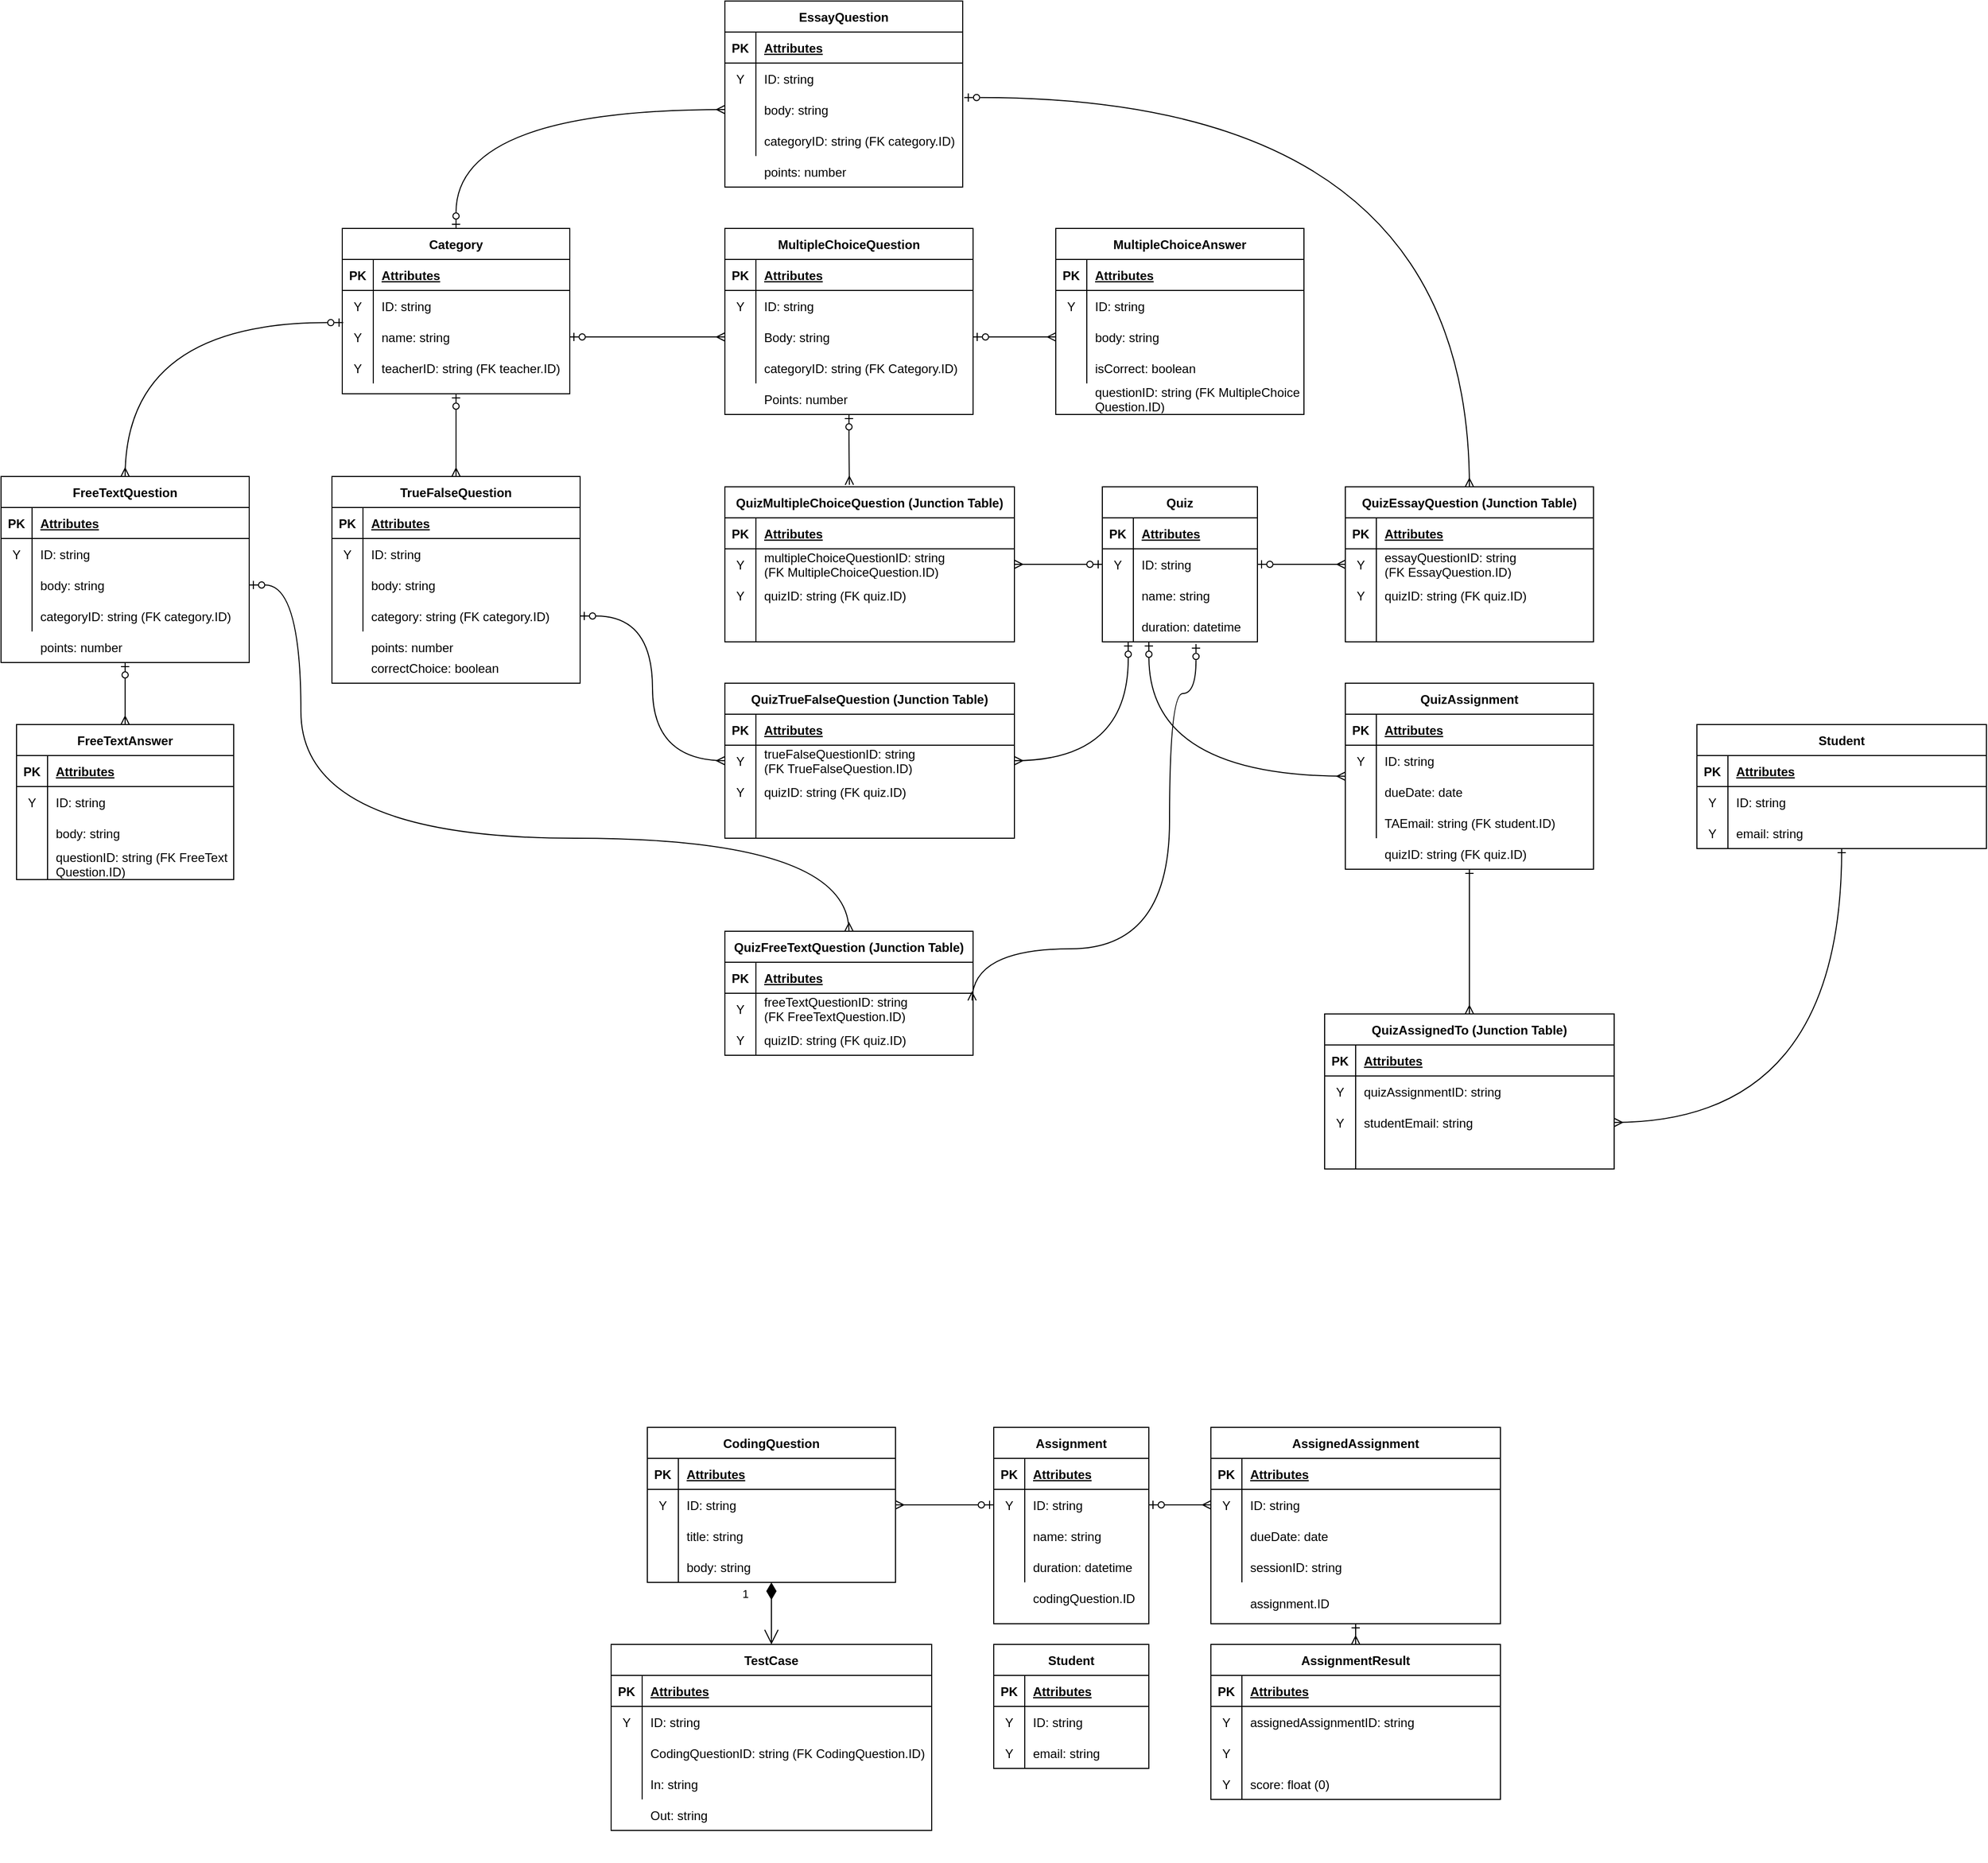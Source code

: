 <mxfile version="18.1.1" type="github">
  <diagram id="3Z0SVCObKAIPuRw6oHfd" name="Page-1">
    <mxGraphModel dx="2170" dy="960" grid="1" gridSize="10" guides="1" tooltips="0" connect="1" arrows="1" fold="1" page="0" pageScale="1" pageWidth="850" pageHeight="1100" math="0" shadow="0">
      <root>
        <mxCell id="0" />
        <mxCell id="1" parent="0" />
        <mxCell id="ldNpVmLNbpCW6Ff--b0J-321" style="edgeStyle=orthogonalEdgeStyle;curved=1;rounded=0;orthogonalLoop=1;jettySize=auto;html=1;entryX=0.43;entryY=-0.013;entryDx=0;entryDy=0;entryPerimeter=0;startArrow=ERzeroToOne;startFill=0;endArrow=ERmany;endFill=0;" parent="1" source="ldNpVmLNbpCW6Ff--b0J-1" target="ldNpVmLNbpCW6Ff--b0J-129" edge="1">
          <mxGeometry relative="1" as="geometry" />
        </mxCell>
        <mxCell id="ldNpVmLNbpCW6Ff--b0J-1" value="MultipleChoiceQuestion" style="shape=table;startSize=30;container=1;collapsible=1;childLayout=tableLayout;fixedRows=1;rowLines=0;fontStyle=1;align=center;resizeLast=1;" parent="1" vertex="1">
          <mxGeometry x="40" y="40" width="240" height="180" as="geometry" />
        </mxCell>
        <mxCell id="ldNpVmLNbpCW6Ff--b0J-2" value="" style="shape=tableRow;horizontal=0;startSize=0;swimlaneHead=0;swimlaneBody=0;fillColor=none;collapsible=0;dropTarget=0;points=[[0,0.5],[1,0.5]];portConstraint=eastwest;top=0;left=0;right=0;bottom=1;" parent="ldNpVmLNbpCW6Ff--b0J-1" vertex="1">
          <mxGeometry y="30" width="240" height="30" as="geometry" />
        </mxCell>
        <mxCell id="ldNpVmLNbpCW6Ff--b0J-3" value="PK" style="shape=partialRectangle;connectable=0;fillColor=none;top=0;left=0;bottom=0;right=0;fontStyle=1;overflow=hidden;" parent="ldNpVmLNbpCW6Ff--b0J-2" vertex="1">
          <mxGeometry width="30" height="30" as="geometry">
            <mxRectangle width="30" height="30" as="alternateBounds" />
          </mxGeometry>
        </mxCell>
        <mxCell id="ldNpVmLNbpCW6Ff--b0J-4" value="Attributes" style="shape=partialRectangle;connectable=0;fillColor=none;top=0;left=0;bottom=0;right=0;align=left;spacingLeft=6;fontStyle=5;overflow=hidden;" parent="ldNpVmLNbpCW6Ff--b0J-2" vertex="1">
          <mxGeometry x="30" width="210" height="30" as="geometry">
            <mxRectangle width="210" height="30" as="alternateBounds" />
          </mxGeometry>
        </mxCell>
        <mxCell id="ldNpVmLNbpCW6Ff--b0J-5" value="" style="shape=tableRow;horizontal=0;startSize=0;swimlaneHead=0;swimlaneBody=0;fillColor=none;collapsible=0;dropTarget=0;points=[[0,0.5],[1,0.5]];portConstraint=eastwest;top=0;left=0;right=0;bottom=0;" parent="ldNpVmLNbpCW6Ff--b0J-1" vertex="1">
          <mxGeometry y="60" width="240" height="30" as="geometry" />
        </mxCell>
        <mxCell id="ldNpVmLNbpCW6Ff--b0J-6" value="Y" style="shape=partialRectangle;connectable=0;fillColor=none;top=0;left=0;bottom=0;right=0;editable=1;overflow=hidden;" parent="ldNpVmLNbpCW6Ff--b0J-5" vertex="1">
          <mxGeometry width="30" height="30" as="geometry">
            <mxRectangle width="30" height="30" as="alternateBounds" />
          </mxGeometry>
        </mxCell>
        <mxCell id="ldNpVmLNbpCW6Ff--b0J-7" value="ID: string" style="shape=partialRectangle;connectable=0;fillColor=none;top=0;left=0;bottom=0;right=0;align=left;spacingLeft=6;overflow=hidden;" parent="ldNpVmLNbpCW6Ff--b0J-5" vertex="1">
          <mxGeometry x="30" width="210" height="30" as="geometry">
            <mxRectangle width="210" height="30" as="alternateBounds" />
          </mxGeometry>
        </mxCell>
        <mxCell id="ldNpVmLNbpCW6Ff--b0J-8" value="" style="shape=tableRow;horizontal=0;startSize=0;swimlaneHead=0;swimlaneBody=0;fillColor=none;collapsible=0;dropTarget=0;points=[[0,0.5],[1,0.5]];portConstraint=eastwest;top=0;left=0;right=0;bottom=0;" parent="ldNpVmLNbpCW6Ff--b0J-1" vertex="1">
          <mxGeometry y="90" width="240" height="30" as="geometry" />
        </mxCell>
        <mxCell id="ldNpVmLNbpCW6Ff--b0J-9" value="" style="shape=partialRectangle;connectable=0;fillColor=none;top=0;left=0;bottom=0;right=0;editable=1;overflow=hidden;" parent="ldNpVmLNbpCW6Ff--b0J-8" vertex="1">
          <mxGeometry width="30" height="30" as="geometry">
            <mxRectangle width="30" height="30" as="alternateBounds" />
          </mxGeometry>
        </mxCell>
        <mxCell id="ldNpVmLNbpCW6Ff--b0J-10" value="Body: string" style="shape=partialRectangle;connectable=0;fillColor=none;top=0;left=0;bottom=0;right=0;align=left;spacingLeft=6;overflow=hidden;" parent="ldNpVmLNbpCW6Ff--b0J-8" vertex="1">
          <mxGeometry x="30" width="210" height="30" as="geometry">
            <mxRectangle width="210" height="30" as="alternateBounds" />
          </mxGeometry>
        </mxCell>
        <mxCell id="ldNpVmLNbpCW6Ff--b0J-11" value="" style="shape=tableRow;horizontal=0;startSize=0;swimlaneHead=0;swimlaneBody=0;fillColor=none;collapsible=0;dropTarget=0;points=[[0,0.5],[1,0.5]];portConstraint=eastwest;top=0;left=0;right=0;bottom=0;" parent="ldNpVmLNbpCW6Ff--b0J-1" vertex="1">
          <mxGeometry y="120" width="240" height="30" as="geometry" />
        </mxCell>
        <mxCell id="ldNpVmLNbpCW6Ff--b0J-12" value="" style="shape=partialRectangle;connectable=0;fillColor=none;top=0;left=0;bottom=0;right=0;editable=1;overflow=hidden;" parent="ldNpVmLNbpCW6Ff--b0J-11" vertex="1">
          <mxGeometry width="30" height="30" as="geometry">
            <mxRectangle width="30" height="30" as="alternateBounds" />
          </mxGeometry>
        </mxCell>
        <mxCell id="ldNpVmLNbpCW6Ff--b0J-13" value="categoryID: string (FK Category.ID)" style="shape=partialRectangle;connectable=0;fillColor=none;top=0;left=0;bottom=0;right=0;align=left;spacingLeft=6;overflow=hidden;" parent="ldNpVmLNbpCW6Ff--b0J-11" vertex="1">
          <mxGeometry x="30" width="210" height="30" as="geometry">
            <mxRectangle width="210" height="30" as="alternateBounds" />
          </mxGeometry>
        </mxCell>
        <mxCell id="ldNpVmLNbpCW6Ff--b0J-320" style="edgeStyle=orthogonalEdgeStyle;curved=1;rounded=0;orthogonalLoop=1;jettySize=auto;html=1;startArrow=ERmany;startFill=0;endArrow=ERzeroToOne;endFill=0;" parent="1" source="ldNpVmLNbpCW6Ff--b0J-14" edge="1">
          <mxGeometry relative="1" as="geometry">
            <mxPoint x="-540" y="460" as="targetPoint" />
          </mxGeometry>
        </mxCell>
        <mxCell id="ldNpVmLNbpCW6Ff--b0J-14" value="FreeTextAnswer" style="shape=table;startSize=30;container=1;collapsible=1;childLayout=tableLayout;fixedRows=1;rowLines=0;fontStyle=1;align=center;resizeLast=1;" parent="1" vertex="1">
          <mxGeometry x="-645" y="520" width="210" height="150" as="geometry" />
        </mxCell>
        <mxCell id="ldNpVmLNbpCW6Ff--b0J-15" value="" style="shape=tableRow;horizontal=0;startSize=0;swimlaneHead=0;swimlaneBody=0;fillColor=none;collapsible=0;dropTarget=0;points=[[0,0.5],[1,0.5]];portConstraint=eastwest;top=0;left=0;right=0;bottom=1;" parent="ldNpVmLNbpCW6Ff--b0J-14" vertex="1">
          <mxGeometry y="30" width="210" height="30" as="geometry" />
        </mxCell>
        <mxCell id="ldNpVmLNbpCW6Ff--b0J-16" value="PK" style="shape=partialRectangle;connectable=0;fillColor=none;top=0;left=0;bottom=0;right=0;fontStyle=1;overflow=hidden;" parent="ldNpVmLNbpCW6Ff--b0J-15" vertex="1">
          <mxGeometry width="30" height="30" as="geometry">
            <mxRectangle width="30" height="30" as="alternateBounds" />
          </mxGeometry>
        </mxCell>
        <mxCell id="ldNpVmLNbpCW6Ff--b0J-17" value="Attributes" style="shape=partialRectangle;connectable=0;fillColor=none;top=0;left=0;bottom=0;right=0;align=left;spacingLeft=6;fontStyle=5;overflow=hidden;" parent="ldNpVmLNbpCW6Ff--b0J-15" vertex="1">
          <mxGeometry x="30" width="180" height="30" as="geometry">
            <mxRectangle width="180" height="30" as="alternateBounds" />
          </mxGeometry>
        </mxCell>
        <mxCell id="ldNpVmLNbpCW6Ff--b0J-18" value="" style="shape=tableRow;horizontal=0;startSize=0;swimlaneHead=0;swimlaneBody=0;fillColor=none;collapsible=0;dropTarget=0;points=[[0,0.5],[1,0.5]];portConstraint=eastwest;top=0;left=0;right=0;bottom=0;" parent="ldNpVmLNbpCW6Ff--b0J-14" vertex="1">
          <mxGeometry y="60" width="210" height="30" as="geometry" />
        </mxCell>
        <mxCell id="ldNpVmLNbpCW6Ff--b0J-19" value="Y" style="shape=partialRectangle;connectable=0;fillColor=none;top=0;left=0;bottom=0;right=0;editable=1;overflow=hidden;" parent="ldNpVmLNbpCW6Ff--b0J-18" vertex="1">
          <mxGeometry width="30" height="30" as="geometry">
            <mxRectangle width="30" height="30" as="alternateBounds" />
          </mxGeometry>
        </mxCell>
        <mxCell id="ldNpVmLNbpCW6Ff--b0J-20" value="ID: string" style="shape=partialRectangle;connectable=0;fillColor=none;top=0;left=0;bottom=0;right=0;align=left;spacingLeft=6;overflow=hidden;" parent="ldNpVmLNbpCW6Ff--b0J-18" vertex="1">
          <mxGeometry x="30" width="180" height="30" as="geometry">
            <mxRectangle width="180" height="30" as="alternateBounds" />
          </mxGeometry>
        </mxCell>
        <mxCell id="ldNpVmLNbpCW6Ff--b0J-21" value="" style="shape=tableRow;horizontal=0;startSize=0;swimlaneHead=0;swimlaneBody=0;fillColor=none;collapsible=0;dropTarget=0;points=[[0,0.5],[1,0.5]];portConstraint=eastwest;top=0;left=0;right=0;bottom=0;" parent="ldNpVmLNbpCW6Ff--b0J-14" vertex="1">
          <mxGeometry y="90" width="210" height="30" as="geometry" />
        </mxCell>
        <mxCell id="ldNpVmLNbpCW6Ff--b0J-22" value="" style="shape=partialRectangle;connectable=0;fillColor=none;top=0;left=0;bottom=0;right=0;editable=1;overflow=hidden;" parent="ldNpVmLNbpCW6Ff--b0J-21" vertex="1">
          <mxGeometry width="30" height="30" as="geometry">
            <mxRectangle width="30" height="30" as="alternateBounds" />
          </mxGeometry>
        </mxCell>
        <mxCell id="ldNpVmLNbpCW6Ff--b0J-23" value="body: string" style="shape=partialRectangle;connectable=0;fillColor=none;top=0;left=0;bottom=0;right=0;align=left;spacingLeft=6;overflow=hidden;" parent="ldNpVmLNbpCW6Ff--b0J-21" vertex="1">
          <mxGeometry x="30" width="180" height="30" as="geometry">
            <mxRectangle width="180" height="30" as="alternateBounds" />
          </mxGeometry>
        </mxCell>
        <mxCell id="ldNpVmLNbpCW6Ff--b0J-24" value="" style="shape=tableRow;horizontal=0;startSize=0;swimlaneHead=0;swimlaneBody=0;fillColor=none;collapsible=0;dropTarget=0;points=[[0,0.5],[1,0.5]];portConstraint=eastwest;top=0;left=0;right=0;bottom=0;" parent="ldNpVmLNbpCW6Ff--b0J-14" vertex="1">
          <mxGeometry y="120" width="210" height="30" as="geometry" />
        </mxCell>
        <mxCell id="ldNpVmLNbpCW6Ff--b0J-25" value="" style="shape=partialRectangle;connectable=0;fillColor=none;top=0;left=0;bottom=0;right=0;editable=1;overflow=hidden;" parent="ldNpVmLNbpCW6Ff--b0J-24" vertex="1">
          <mxGeometry width="30" height="30" as="geometry">
            <mxRectangle width="30" height="30" as="alternateBounds" />
          </mxGeometry>
        </mxCell>
        <mxCell id="ldNpVmLNbpCW6Ff--b0J-26" value="questionID: string (FK FreeText&#xa;Question.ID)" style="shape=partialRectangle;connectable=0;fillColor=none;top=0;left=0;bottom=0;right=0;align=left;spacingLeft=6;overflow=hidden;" parent="ldNpVmLNbpCW6Ff--b0J-24" vertex="1">
          <mxGeometry x="30" width="180" height="30" as="geometry">
            <mxRectangle width="180" height="30" as="alternateBounds" />
          </mxGeometry>
        </mxCell>
        <mxCell id="ldNpVmLNbpCW6Ff--b0J-27" value="MultipleChoiceAnswer" style="shape=table;startSize=30;container=1;collapsible=1;childLayout=tableLayout;fixedRows=1;rowLines=0;fontStyle=1;align=center;resizeLast=1;" parent="1" vertex="1">
          <mxGeometry x="360" y="40" width="240" height="180" as="geometry" />
        </mxCell>
        <mxCell id="ldNpVmLNbpCW6Ff--b0J-28" value="" style="shape=tableRow;horizontal=0;startSize=0;swimlaneHead=0;swimlaneBody=0;fillColor=none;collapsible=0;dropTarget=0;points=[[0,0.5],[1,0.5]];portConstraint=eastwest;top=0;left=0;right=0;bottom=1;" parent="ldNpVmLNbpCW6Ff--b0J-27" vertex="1">
          <mxGeometry y="30" width="240" height="30" as="geometry" />
        </mxCell>
        <mxCell id="ldNpVmLNbpCW6Ff--b0J-29" value="PK" style="shape=partialRectangle;connectable=0;fillColor=none;top=0;left=0;bottom=0;right=0;fontStyle=1;overflow=hidden;" parent="ldNpVmLNbpCW6Ff--b0J-28" vertex="1">
          <mxGeometry width="30" height="30" as="geometry">
            <mxRectangle width="30" height="30" as="alternateBounds" />
          </mxGeometry>
        </mxCell>
        <mxCell id="ldNpVmLNbpCW6Ff--b0J-30" value="Attributes" style="shape=partialRectangle;connectable=0;fillColor=none;top=0;left=0;bottom=0;right=0;align=left;spacingLeft=6;fontStyle=5;overflow=hidden;" parent="ldNpVmLNbpCW6Ff--b0J-28" vertex="1">
          <mxGeometry x="30" width="210" height="30" as="geometry">
            <mxRectangle width="210" height="30" as="alternateBounds" />
          </mxGeometry>
        </mxCell>
        <mxCell id="ldNpVmLNbpCW6Ff--b0J-31" value="" style="shape=tableRow;horizontal=0;startSize=0;swimlaneHead=0;swimlaneBody=0;fillColor=none;collapsible=0;dropTarget=0;points=[[0,0.5],[1,0.5]];portConstraint=eastwest;top=0;left=0;right=0;bottom=0;" parent="ldNpVmLNbpCW6Ff--b0J-27" vertex="1">
          <mxGeometry y="60" width="240" height="30" as="geometry" />
        </mxCell>
        <mxCell id="ldNpVmLNbpCW6Ff--b0J-32" value="Y" style="shape=partialRectangle;connectable=0;fillColor=none;top=0;left=0;bottom=0;right=0;editable=1;overflow=hidden;" parent="ldNpVmLNbpCW6Ff--b0J-31" vertex="1">
          <mxGeometry width="30" height="30" as="geometry">
            <mxRectangle width="30" height="30" as="alternateBounds" />
          </mxGeometry>
        </mxCell>
        <mxCell id="ldNpVmLNbpCW6Ff--b0J-33" value="ID: string" style="shape=partialRectangle;connectable=0;fillColor=none;top=0;left=0;bottom=0;right=0;align=left;spacingLeft=6;overflow=hidden;" parent="ldNpVmLNbpCW6Ff--b0J-31" vertex="1">
          <mxGeometry x="30" width="210" height="30" as="geometry">
            <mxRectangle width="210" height="30" as="alternateBounds" />
          </mxGeometry>
        </mxCell>
        <mxCell id="ldNpVmLNbpCW6Ff--b0J-34" value="" style="shape=tableRow;horizontal=0;startSize=0;swimlaneHead=0;swimlaneBody=0;fillColor=none;collapsible=0;dropTarget=0;points=[[0,0.5],[1,0.5]];portConstraint=eastwest;top=0;left=0;right=0;bottom=0;" parent="ldNpVmLNbpCW6Ff--b0J-27" vertex="1">
          <mxGeometry y="90" width="240" height="30" as="geometry" />
        </mxCell>
        <mxCell id="ldNpVmLNbpCW6Ff--b0J-35" value="" style="shape=partialRectangle;connectable=0;fillColor=none;top=0;left=0;bottom=0;right=0;editable=1;overflow=hidden;" parent="ldNpVmLNbpCW6Ff--b0J-34" vertex="1">
          <mxGeometry width="30" height="30" as="geometry">
            <mxRectangle width="30" height="30" as="alternateBounds" />
          </mxGeometry>
        </mxCell>
        <mxCell id="ldNpVmLNbpCW6Ff--b0J-36" value="body: string" style="shape=partialRectangle;connectable=0;fillColor=none;top=0;left=0;bottom=0;right=0;align=left;spacingLeft=6;overflow=hidden;" parent="ldNpVmLNbpCW6Ff--b0J-34" vertex="1">
          <mxGeometry x="30" width="210" height="30" as="geometry">
            <mxRectangle width="210" height="30" as="alternateBounds" />
          </mxGeometry>
        </mxCell>
        <mxCell id="ldNpVmLNbpCW6Ff--b0J-37" value="" style="shape=tableRow;horizontal=0;startSize=0;swimlaneHead=0;swimlaneBody=0;fillColor=none;collapsible=0;dropTarget=0;points=[[0,0.5],[1,0.5]];portConstraint=eastwest;top=0;left=0;right=0;bottom=0;" parent="ldNpVmLNbpCW6Ff--b0J-27" vertex="1">
          <mxGeometry y="120" width="240" height="30" as="geometry" />
        </mxCell>
        <mxCell id="ldNpVmLNbpCW6Ff--b0J-38" value="" style="shape=partialRectangle;connectable=0;fillColor=none;top=0;left=0;bottom=0;right=0;editable=1;overflow=hidden;" parent="ldNpVmLNbpCW6Ff--b0J-37" vertex="1">
          <mxGeometry width="30" height="30" as="geometry">
            <mxRectangle width="30" height="30" as="alternateBounds" />
          </mxGeometry>
        </mxCell>
        <mxCell id="ldNpVmLNbpCW6Ff--b0J-39" value="isCorrect: boolean" style="shape=partialRectangle;connectable=0;fillColor=none;top=0;left=0;bottom=0;right=0;align=left;spacingLeft=6;overflow=hidden;" parent="ldNpVmLNbpCW6Ff--b0J-37" vertex="1">
          <mxGeometry x="30" width="210" height="30" as="geometry">
            <mxRectangle width="210" height="30" as="alternateBounds" />
          </mxGeometry>
        </mxCell>
        <mxCell id="ldNpVmLNbpCW6Ff--b0J-40" value="EssayQuestion" style="shape=table;startSize=30;container=1;collapsible=1;childLayout=tableLayout;fixedRows=1;rowLines=0;fontStyle=1;align=center;resizeLast=1;" parent="1" vertex="1">
          <mxGeometry x="40" y="-180" width="230" height="180" as="geometry" />
        </mxCell>
        <mxCell id="ldNpVmLNbpCW6Ff--b0J-41" value="" style="shape=tableRow;horizontal=0;startSize=0;swimlaneHead=0;swimlaneBody=0;fillColor=none;collapsible=0;dropTarget=0;points=[[0,0.5],[1,0.5]];portConstraint=eastwest;top=0;left=0;right=0;bottom=1;" parent="ldNpVmLNbpCW6Ff--b0J-40" vertex="1">
          <mxGeometry y="30" width="230" height="30" as="geometry" />
        </mxCell>
        <mxCell id="ldNpVmLNbpCW6Ff--b0J-42" value="PK" style="shape=partialRectangle;connectable=0;fillColor=none;top=0;left=0;bottom=0;right=0;fontStyle=1;overflow=hidden;" parent="ldNpVmLNbpCW6Ff--b0J-41" vertex="1">
          <mxGeometry width="30" height="30" as="geometry">
            <mxRectangle width="30" height="30" as="alternateBounds" />
          </mxGeometry>
        </mxCell>
        <mxCell id="ldNpVmLNbpCW6Ff--b0J-43" value="Attributes" style="shape=partialRectangle;connectable=0;fillColor=none;top=0;left=0;bottom=0;right=0;align=left;spacingLeft=6;fontStyle=5;overflow=hidden;" parent="ldNpVmLNbpCW6Ff--b0J-41" vertex="1">
          <mxGeometry x="30" width="200" height="30" as="geometry">
            <mxRectangle width="200" height="30" as="alternateBounds" />
          </mxGeometry>
        </mxCell>
        <mxCell id="ldNpVmLNbpCW6Ff--b0J-44" value="" style="shape=tableRow;horizontal=0;startSize=0;swimlaneHead=0;swimlaneBody=0;fillColor=none;collapsible=0;dropTarget=0;points=[[0,0.5],[1,0.5]];portConstraint=eastwest;top=0;left=0;right=0;bottom=0;" parent="ldNpVmLNbpCW6Ff--b0J-40" vertex="1">
          <mxGeometry y="60" width="230" height="30" as="geometry" />
        </mxCell>
        <mxCell id="ldNpVmLNbpCW6Ff--b0J-45" value="Y" style="shape=partialRectangle;connectable=0;fillColor=none;top=0;left=0;bottom=0;right=0;editable=1;overflow=hidden;" parent="ldNpVmLNbpCW6Ff--b0J-44" vertex="1">
          <mxGeometry width="30" height="30" as="geometry">
            <mxRectangle width="30" height="30" as="alternateBounds" />
          </mxGeometry>
        </mxCell>
        <mxCell id="ldNpVmLNbpCW6Ff--b0J-46" value="ID: string" style="shape=partialRectangle;connectable=0;fillColor=none;top=0;left=0;bottom=0;right=0;align=left;spacingLeft=6;overflow=hidden;" parent="ldNpVmLNbpCW6Ff--b0J-44" vertex="1">
          <mxGeometry x="30" width="200" height="30" as="geometry">
            <mxRectangle width="200" height="30" as="alternateBounds" />
          </mxGeometry>
        </mxCell>
        <mxCell id="ldNpVmLNbpCW6Ff--b0J-47" value="" style="shape=tableRow;horizontal=0;startSize=0;swimlaneHead=0;swimlaneBody=0;fillColor=none;collapsible=0;dropTarget=0;points=[[0,0.5],[1,0.5]];portConstraint=eastwest;top=0;left=0;right=0;bottom=0;" parent="ldNpVmLNbpCW6Ff--b0J-40" vertex="1">
          <mxGeometry y="90" width="230" height="30" as="geometry" />
        </mxCell>
        <mxCell id="ldNpVmLNbpCW6Ff--b0J-48" value="" style="shape=partialRectangle;connectable=0;fillColor=none;top=0;left=0;bottom=0;right=0;editable=1;overflow=hidden;" parent="ldNpVmLNbpCW6Ff--b0J-47" vertex="1">
          <mxGeometry width="30" height="30" as="geometry">
            <mxRectangle width="30" height="30" as="alternateBounds" />
          </mxGeometry>
        </mxCell>
        <mxCell id="ldNpVmLNbpCW6Ff--b0J-49" value="body: string" style="shape=partialRectangle;connectable=0;fillColor=none;top=0;left=0;bottom=0;right=0;align=left;spacingLeft=6;overflow=hidden;" parent="ldNpVmLNbpCW6Ff--b0J-47" vertex="1">
          <mxGeometry x="30" width="200" height="30" as="geometry">
            <mxRectangle width="200" height="30" as="alternateBounds" />
          </mxGeometry>
        </mxCell>
        <mxCell id="ldNpVmLNbpCW6Ff--b0J-50" value="" style="shape=tableRow;horizontal=0;startSize=0;swimlaneHead=0;swimlaneBody=0;fillColor=none;collapsible=0;dropTarget=0;points=[[0,0.5],[1,0.5]];portConstraint=eastwest;top=0;left=0;right=0;bottom=0;" parent="ldNpVmLNbpCW6Ff--b0J-40" vertex="1">
          <mxGeometry y="120" width="230" height="30" as="geometry" />
        </mxCell>
        <mxCell id="ldNpVmLNbpCW6Ff--b0J-51" value="" style="shape=partialRectangle;connectable=0;fillColor=none;top=0;left=0;bottom=0;right=0;editable=1;overflow=hidden;" parent="ldNpVmLNbpCW6Ff--b0J-50" vertex="1">
          <mxGeometry width="30" height="30" as="geometry">
            <mxRectangle width="30" height="30" as="alternateBounds" />
          </mxGeometry>
        </mxCell>
        <mxCell id="ldNpVmLNbpCW6Ff--b0J-52" value="categoryID: string (FK category.ID)" style="shape=partialRectangle;connectable=0;fillColor=none;top=0;left=0;bottom=0;right=0;align=left;spacingLeft=6;overflow=hidden;" parent="ldNpVmLNbpCW6Ff--b0J-50" vertex="1">
          <mxGeometry x="30" width="200" height="30" as="geometry">
            <mxRectangle width="200" height="30" as="alternateBounds" />
          </mxGeometry>
        </mxCell>
        <mxCell id="ldNpVmLNbpCW6Ff--b0J-67" value="Category" style="shape=table;startSize=30;container=1;collapsible=1;childLayout=tableLayout;fixedRows=1;rowLines=0;fontStyle=1;align=center;resizeLast=1;" parent="1" vertex="1">
          <mxGeometry x="-330" y="40" width="220" height="160" as="geometry" />
        </mxCell>
        <mxCell id="ldNpVmLNbpCW6Ff--b0J-68" value="" style="shape=tableRow;horizontal=0;startSize=0;swimlaneHead=0;swimlaneBody=0;fillColor=none;collapsible=0;dropTarget=0;points=[[0,0.5],[1,0.5]];portConstraint=eastwest;top=0;left=0;right=0;bottom=1;" parent="ldNpVmLNbpCW6Ff--b0J-67" vertex="1">
          <mxGeometry y="30" width="220" height="30" as="geometry" />
        </mxCell>
        <mxCell id="ldNpVmLNbpCW6Ff--b0J-69" value="PK" style="shape=partialRectangle;connectable=0;fillColor=none;top=0;left=0;bottom=0;right=0;fontStyle=1;overflow=hidden;" parent="ldNpVmLNbpCW6Ff--b0J-68" vertex="1">
          <mxGeometry width="30" height="30" as="geometry">
            <mxRectangle width="30" height="30" as="alternateBounds" />
          </mxGeometry>
        </mxCell>
        <mxCell id="ldNpVmLNbpCW6Ff--b0J-70" value="Attributes" style="shape=partialRectangle;connectable=0;fillColor=none;top=0;left=0;bottom=0;right=0;align=left;spacingLeft=6;fontStyle=5;overflow=hidden;" parent="ldNpVmLNbpCW6Ff--b0J-68" vertex="1">
          <mxGeometry x="30" width="190" height="30" as="geometry">
            <mxRectangle width="190" height="30" as="alternateBounds" />
          </mxGeometry>
        </mxCell>
        <mxCell id="ldNpVmLNbpCW6Ff--b0J-71" value="" style="shape=tableRow;horizontal=0;startSize=0;swimlaneHead=0;swimlaneBody=0;fillColor=none;collapsible=0;dropTarget=0;points=[[0,0.5],[1,0.5]];portConstraint=eastwest;top=0;left=0;right=0;bottom=0;" parent="ldNpVmLNbpCW6Ff--b0J-67" vertex="1">
          <mxGeometry y="60" width="220" height="30" as="geometry" />
        </mxCell>
        <mxCell id="ldNpVmLNbpCW6Ff--b0J-72" value="Y" style="shape=partialRectangle;connectable=0;fillColor=none;top=0;left=0;bottom=0;right=0;editable=1;overflow=hidden;" parent="ldNpVmLNbpCW6Ff--b0J-71" vertex="1">
          <mxGeometry width="30" height="30" as="geometry">
            <mxRectangle width="30" height="30" as="alternateBounds" />
          </mxGeometry>
        </mxCell>
        <mxCell id="ldNpVmLNbpCW6Ff--b0J-73" value="ID: string" style="shape=partialRectangle;connectable=0;fillColor=none;top=0;left=0;bottom=0;right=0;align=left;spacingLeft=6;overflow=hidden;" parent="ldNpVmLNbpCW6Ff--b0J-71" vertex="1">
          <mxGeometry x="30" width="190" height="30" as="geometry">
            <mxRectangle width="190" height="30" as="alternateBounds" />
          </mxGeometry>
        </mxCell>
        <mxCell id="ldNpVmLNbpCW6Ff--b0J-74" value="" style="shape=tableRow;horizontal=0;startSize=0;swimlaneHead=0;swimlaneBody=0;fillColor=none;collapsible=0;dropTarget=0;points=[[0,0.5],[1,0.5]];portConstraint=eastwest;top=0;left=0;right=0;bottom=0;" parent="ldNpVmLNbpCW6Ff--b0J-67" vertex="1">
          <mxGeometry y="90" width="220" height="30" as="geometry" />
        </mxCell>
        <mxCell id="ldNpVmLNbpCW6Ff--b0J-75" value="Y" style="shape=partialRectangle;connectable=0;fillColor=none;top=0;left=0;bottom=0;right=0;editable=1;overflow=hidden;" parent="ldNpVmLNbpCW6Ff--b0J-74" vertex="1">
          <mxGeometry width="30" height="30" as="geometry">
            <mxRectangle width="30" height="30" as="alternateBounds" />
          </mxGeometry>
        </mxCell>
        <mxCell id="ldNpVmLNbpCW6Ff--b0J-76" value="name: string" style="shape=partialRectangle;connectable=0;fillColor=none;top=0;left=0;bottom=0;right=0;align=left;spacingLeft=6;overflow=hidden;" parent="ldNpVmLNbpCW6Ff--b0J-74" vertex="1">
          <mxGeometry x="30" width="190" height="30" as="geometry">
            <mxRectangle width="190" height="30" as="alternateBounds" />
          </mxGeometry>
        </mxCell>
        <mxCell id="ldNpVmLNbpCW6Ff--b0J-77" value="" style="shape=tableRow;horizontal=0;startSize=0;swimlaneHead=0;swimlaneBody=0;fillColor=none;collapsible=0;dropTarget=0;points=[[0,0.5],[1,0.5]];portConstraint=eastwest;top=0;left=0;right=0;bottom=0;" parent="ldNpVmLNbpCW6Ff--b0J-67" vertex="1">
          <mxGeometry y="120" width="220" height="30" as="geometry" />
        </mxCell>
        <mxCell id="ldNpVmLNbpCW6Ff--b0J-78" value="Y" style="shape=partialRectangle;connectable=0;fillColor=none;top=0;left=0;bottom=0;right=0;editable=1;overflow=hidden;" parent="ldNpVmLNbpCW6Ff--b0J-77" vertex="1">
          <mxGeometry width="30" height="30" as="geometry">
            <mxRectangle width="30" height="30" as="alternateBounds" />
          </mxGeometry>
        </mxCell>
        <mxCell id="ldNpVmLNbpCW6Ff--b0J-79" value="teacherID: string (FK teacher.ID)" style="shape=partialRectangle;connectable=0;fillColor=none;top=0;left=0;bottom=0;right=0;align=left;spacingLeft=6;overflow=hidden;" parent="ldNpVmLNbpCW6Ff--b0J-77" vertex="1">
          <mxGeometry x="30" width="190" height="30" as="geometry">
            <mxRectangle width="190" height="30" as="alternateBounds" />
          </mxGeometry>
        </mxCell>
        <mxCell id="ldNpVmLNbpCW6Ff--b0J-322" style="edgeStyle=orthogonalEdgeStyle;curved=1;rounded=0;orthogonalLoop=1;jettySize=auto;html=1;entryX=0;entryY=0.5;entryDx=0;entryDy=0;startArrow=ERmany;startFill=0;endArrow=ERzeroToOne;endFill=0;" parent="1" source="ldNpVmLNbpCW6Ff--b0J-129" target="ldNpVmLNbpCW6Ff--b0J-185" edge="1">
          <mxGeometry relative="1" as="geometry" />
        </mxCell>
        <mxCell id="ldNpVmLNbpCW6Ff--b0J-129" value="QuizMultipleChoiceQuestion (Junction Table)" style="shape=table;startSize=30;container=1;collapsible=1;childLayout=tableLayout;fixedRows=1;rowLines=0;fontStyle=1;align=center;resizeLast=1;" parent="1" vertex="1">
          <mxGeometry x="40" y="290" width="280" height="150" as="geometry" />
        </mxCell>
        <mxCell id="ldNpVmLNbpCW6Ff--b0J-130" value="" style="shape=tableRow;horizontal=0;startSize=0;swimlaneHead=0;swimlaneBody=0;fillColor=none;collapsible=0;dropTarget=0;points=[[0,0.5],[1,0.5]];portConstraint=eastwest;top=0;left=0;right=0;bottom=1;" parent="ldNpVmLNbpCW6Ff--b0J-129" vertex="1">
          <mxGeometry y="30" width="280" height="30" as="geometry" />
        </mxCell>
        <mxCell id="ldNpVmLNbpCW6Ff--b0J-131" value="PK" style="shape=partialRectangle;connectable=0;fillColor=none;top=0;left=0;bottom=0;right=0;fontStyle=1;overflow=hidden;" parent="ldNpVmLNbpCW6Ff--b0J-130" vertex="1">
          <mxGeometry width="30" height="30" as="geometry">
            <mxRectangle width="30" height="30" as="alternateBounds" />
          </mxGeometry>
        </mxCell>
        <mxCell id="ldNpVmLNbpCW6Ff--b0J-132" value="Attributes" style="shape=partialRectangle;connectable=0;fillColor=none;top=0;left=0;bottom=0;right=0;align=left;spacingLeft=6;fontStyle=5;overflow=hidden;" parent="ldNpVmLNbpCW6Ff--b0J-130" vertex="1">
          <mxGeometry x="30" width="250" height="30" as="geometry">
            <mxRectangle width="250" height="30" as="alternateBounds" />
          </mxGeometry>
        </mxCell>
        <mxCell id="ldNpVmLNbpCW6Ff--b0J-133" value="" style="shape=tableRow;horizontal=0;startSize=0;swimlaneHead=0;swimlaneBody=0;fillColor=none;collapsible=0;dropTarget=0;points=[[0,0.5],[1,0.5]];portConstraint=eastwest;top=0;left=0;right=0;bottom=0;" parent="ldNpVmLNbpCW6Ff--b0J-129" vertex="1">
          <mxGeometry y="60" width="280" height="30" as="geometry" />
        </mxCell>
        <mxCell id="ldNpVmLNbpCW6Ff--b0J-134" value="Y" style="shape=partialRectangle;connectable=0;fillColor=none;top=0;left=0;bottom=0;right=0;editable=1;overflow=hidden;" parent="ldNpVmLNbpCW6Ff--b0J-133" vertex="1">
          <mxGeometry width="30" height="30" as="geometry">
            <mxRectangle width="30" height="30" as="alternateBounds" />
          </mxGeometry>
        </mxCell>
        <mxCell id="ldNpVmLNbpCW6Ff--b0J-135" value="multipleChoiceQuestionID: string &#xa;(FK MultipleChoiceQuestion.ID)" style="shape=partialRectangle;connectable=0;fillColor=none;top=0;left=0;bottom=0;right=0;align=left;spacingLeft=6;overflow=hidden;" parent="ldNpVmLNbpCW6Ff--b0J-133" vertex="1">
          <mxGeometry x="30" width="250" height="30" as="geometry">
            <mxRectangle width="250" height="30" as="alternateBounds" />
          </mxGeometry>
        </mxCell>
        <mxCell id="ldNpVmLNbpCW6Ff--b0J-136" value="" style="shape=tableRow;horizontal=0;startSize=0;swimlaneHead=0;swimlaneBody=0;fillColor=none;collapsible=0;dropTarget=0;points=[[0,0.5],[1,0.5]];portConstraint=eastwest;top=0;left=0;right=0;bottom=0;" parent="ldNpVmLNbpCW6Ff--b0J-129" vertex="1">
          <mxGeometry y="90" width="280" height="30" as="geometry" />
        </mxCell>
        <mxCell id="ldNpVmLNbpCW6Ff--b0J-137" value="Y" style="shape=partialRectangle;connectable=0;fillColor=none;top=0;left=0;bottom=0;right=0;editable=1;overflow=hidden;" parent="ldNpVmLNbpCW6Ff--b0J-136" vertex="1">
          <mxGeometry width="30" height="30" as="geometry">
            <mxRectangle width="30" height="30" as="alternateBounds" />
          </mxGeometry>
        </mxCell>
        <mxCell id="ldNpVmLNbpCW6Ff--b0J-138" value="quizID: string (FK quiz.ID)" style="shape=partialRectangle;connectable=0;fillColor=none;top=0;left=0;bottom=0;right=0;align=left;spacingLeft=6;overflow=hidden;" parent="ldNpVmLNbpCW6Ff--b0J-136" vertex="1">
          <mxGeometry x="30" width="250" height="30" as="geometry">
            <mxRectangle width="250" height="30" as="alternateBounds" />
          </mxGeometry>
        </mxCell>
        <mxCell id="ldNpVmLNbpCW6Ff--b0J-139" value="" style="shape=tableRow;horizontal=0;startSize=0;swimlaneHead=0;swimlaneBody=0;fillColor=none;collapsible=0;dropTarget=0;points=[[0,0.5],[1,0.5]];portConstraint=eastwest;top=0;left=0;right=0;bottom=0;" parent="ldNpVmLNbpCW6Ff--b0J-129" vertex="1">
          <mxGeometry y="120" width="280" height="30" as="geometry" />
        </mxCell>
        <mxCell id="ldNpVmLNbpCW6Ff--b0J-140" value="" style="shape=partialRectangle;connectable=0;fillColor=none;top=0;left=0;bottom=0;right=0;editable=1;overflow=hidden;" parent="ldNpVmLNbpCW6Ff--b0J-139" vertex="1">
          <mxGeometry width="30" height="30" as="geometry">
            <mxRectangle width="30" height="30" as="alternateBounds" />
          </mxGeometry>
        </mxCell>
        <mxCell id="ldNpVmLNbpCW6Ff--b0J-141" value="" style="shape=partialRectangle;connectable=0;fillColor=none;top=0;left=0;bottom=0;right=0;align=left;spacingLeft=6;overflow=hidden;" parent="ldNpVmLNbpCW6Ff--b0J-139" vertex="1">
          <mxGeometry x="30" width="250" height="30" as="geometry">
            <mxRectangle width="250" height="30" as="alternateBounds" />
          </mxGeometry>
        </mxCell>
        <mxCell id="ldNpVmLNbpCW6Ff--b0J-142" value="QuizTrueFalseQuestion (Junction Table)" style="shape=table;startSize=30;container=1;collapsible=1;childLayout=tableLayout;fixedRows=1;rowLines=0;fontStyle=1;align=center;resizeLast=1;" parent="1" vertex="1">
          <mxGeometry x="40" y="480" width="280" height="150" as="geometry" />
        </mxCell>
        <mxCell id="ldNpVmLNbpCW6Ff--b0J-143" value="" style="shape=tableRow;horizontal=0;startSize=0;swimlaneHead=0;swimlaneBody=0;fillColor=none;collapsible=0;dropTarget=0;points=[[0,0.5],[1,0.5]];portConstraint=eastwest;top=0;left=0;right=0;bottom=1;" parent="ldNpVmLNbpCW6Ff--b0J-142" vertex="1">
          <mxGeometry y="30" width="280" height="30" as="geometry" />
        </mxCell>
        <mxCell id="ldNpVmLNbpCW6Ff--b0J-144" value="PK" style="shape=partialRectangle;connectable=0;fillColor=none;top=0;left=0;bottom=0;right=0;fontStyle=1;overflow=hidden;" parent="ldNpVmLNbpCW6Ff--b0J-143" vertex="1">
          <mxGeometry width="30" height="30" as="geometry">
            <mxRectangle width="30" height="30" as="alternateBounds" />
          </mxGeometry>
        </mxCell>
        <mxCell id="ldNpVmLNbpCW6Ff--b0J-145" value="Attributes" style="shape=partialRectangle;connectable=0;fillColor=none;top=0;left=0;bottom=0;right=0;align=left;spacingLeft=6;fontStyle=5;overflow=hidden;" parent="ldNpVmLNbpCW6Ff--b0J-143" vertex="1">
          <mxGeometry x="30" width="250" height="30" as="geometry">
            <mxRectangle width="250" height="30" as="alternateBounds" />
          </mxGeometry>
        </mxCell>
        <mxCell id="ldNpVmLNbpCW6Ff--b0J-146" value="" style="shape=tableRow;horizontal=0;startSize=0;swimlaneHead=0;swimlaneBody=0;fillColor=none;collapsible=0;dropTarget=0;points=[[0,0.5],[1,0.5]];portConstraint=eastwest;top=0;left=0;right=0;bottom=0;" parent="ldNpVmLNbpCW6Ff--b0J-142" vertex="1">
          <mxGeometry y="60" width="280" height="30" as="geometry" />
        </mxCell>
        <mxCell id="ldNpVmLNbpCW6Ff--b0J-147" value="Y" style="shape=partialRectangle;connectable=0;fillColor=none;top=0;left=0;bottom=0;right=0;editable=1;overflow=hidden;" parent="ldNpVmLNbpCW6Ff--b0J-146" vertex="1">
          <mxGeometry width="30" height="30" as="geometry">
            <mxRectangle width="30" height="30" as="alternateBounds" />
          </mxGeometry>
        </mxCell>
        <mxCell id="ldNpVmLNbpCW6Ff--b0J-148" value="trueFalseQuestionID: string&#xa;(FK TrueFalseQuestion.ID)" style="shape=partialRectangle;connectable=0;fillColor=none;top=0;left=0;bottom=0;right=0;align=left;spacingLeft=6;overflow=hidden;" parent="ldNpVmLNbpCW6Ff--b0J-146" vertex="1">
          <mxGeometry x="30" width="250" height="30" as="geometry">
            <mxRectangle width="250" height="30" as="alternateBounds" />
          </mxGeometry>
        </mxCell>
        <mxCell id="ldNpVmLNbpCW6Ff--b0J-149" value="" style="shape=tableRow;horizontal=0;startSize=0;swimlaneHead=0;swimlaneBody=0;fillColor=none;collapsible=0;dropTarget=0;points=[[0,0.5],[1,0.5]];portConstraint=eastwest;top=0;left=0;right=0;bottom=0;" parent="ldNpVmLNbpCW6Ff--b0J-142" vertex="1">
          <mxGeometry y="90" width="280" height="30" as="geometry" />
        </mxCell>
        <mxCell id="ldNpVmLNbpCW6Ff--b0J-150" value="Y" style="shape=partialRectangle;connectable=0;fillColor=none;top=0;left=0;bottom=0;right=0;editable=1;overflow=hidden;" parent="ldNpVmLNbpCW6Ff--b0J-149" vertex="1">
          <mxGeometry width="30" height="30" as="geometry">
            <mxRectangle width="30" height="30" as="alternateBounds" />
          </mxGeometry>
        </mxCell>
        <mxCell id="ldNpVmLNbpCW6Ff--b0J-151" value="quizID: string (FK quiz.ID)" style="shape=partialRectangle;connectable=0;fillColor=none;top=0;left=0;bottom=0;right=0;align=left;spacingLeft=6;overflow=hidden;" parent="ldNpVmLNbpCW6Ff--b0J-149" vertex="1">
          <mxGeometry x="30" width="250" height="30" as="geometry">
            <mxRectangle width="250" height="30" as="alternateBounds" />
          </mxGeometry>
        </mxCell>
        <mxCell id="ldNpVmLNbpCW6Ff--b0J-152" value="" style="shape=tableRow;horizontal=0;startSize=0;swimlaneHead=0;swimlaneBody=0;fillColor=none;collapsible=0;dropTarget=0;points=[[0,0.5],[1,0.5]];portConstraint=eastwest;top=0;left=0;right=0;bottom=0;" parent="ldNpVmLNbpCW6Ff--b0J-142" vertex="1">
          <mxGeometry y="120" width="280" height="30" as="geometry" />
        </mxCell>
        <mxCell id="ldNpVmLNbpCW6Ff--b0J-153" value="" style="shape=partialRectangle;connectable=0;fillColor=none;top=0;left=0;bottom=0;right=0;editable=1;overflow=hidden;" parent="ldNpVmLNbpCW6Ff--b0J-152" vertex="1">
          <mxGeometry width="30" height="30" as="geometry">
            <mxRectangle width="30" height="30" as="alternateBounds" />
          </mxGeometry>
        </mxCell>
        <mxCell id="ldNpVmLNbpCW6Ff--b0J-154" value="" style="shape=partialRectangle;connectable=0;fillColor=none;top=0;left=0;bottom=0;right=0;align=left;spacingLeft=6;overflow=hidden;" parent="ldNpVmLNbpCW6Ff--b0J-152" vertex="1">
          <mxGeometry x="30" width="250" height="30" as="geometry">
            <mxRectangle width="250" height="30" as="alternateBounds" />
          </mxGeometry>
        </mxCell>
        <mxCell id="ldNpVmLNbpCW6Ff--b0J-325" style="edgeStyle=orthogonalEdgeStyle;curved=1;rounded=0;orthogonalLoop=1;jettySize=auto;html=1;entryX=0.604;entryY=1.071;entryDx=0;entryDy=0;entryPerimeter=0;startArrow=ERmany;startFill=0;endArrow=ERzeroToOne;endFill=0;exitX=0.996;exitY=0.232;exitDx=0;exitDy=0;exitPerimeter=0;" parent="1" source="ldNpVmLNbpCW6Ff--b0J-159" target="ldNpVmLNbpCW6Ff--b0J-191" edge="1">
          <mxGeometry relative="1" as="geometry">
            <Array as="points">
              <mxPoint x="470" y="737" />
              <mxPoint x="470" y="490" />
              <mxPoint x="496" y="490" />
            </Array>
          </mxGeometry>
        </mxCell>
        <mxCell id="ldNpVmLNbpCW6Ff--b0J-326" style="edgeStyle=orthogonalEdgeStyle;curved=1;rounded=0;orthogonalLoop=1;jettySize=auto;html=1;entryX=1;entryY=0.5;entryDx=0;entryDy=0;startArrow=ERmany;startFill=0;endArrow=ERzeroToOne;endFill=0;" parent="1" source="ldNpVmLNbpCW6Ff--b0J-155" target="ldNpVmLNbpCW6Ff--b0J-175" edge="1">
          <mxGeometry relative="1" as="geometry">
            <Array as="points">
              <mxPoint x="160" y="630" />
              <mxPoint x="-370" y="630" />
              <mxPoint x="-370" y="385" />
            </Array>
          </mxGeometry>
        </mxCell>
        <mxCell id="ldNpVmLNbpCW6Ff--b0J-155" value="QuizFreeTextQuestion (Junction Table)" style="shape=table;startSize=30;container=1;collapsible=1;childLayout=tableLayout;fixedRows=1;rowLines=0;fontStyle=1;align=center;resizeLast=1;" parent="1" vertex="1">
          <mxGeometry x="40" y="720" width="240" height="120" as="geometry" />
        </mxCell>
        <mxCell id="ldNpVmLNbpCW6Ff--b0J-156" value="" style="shape=tableRow;horizontal=0;startSize=0;swimlaneHead=0;swimlaneBody=0;fillColor=none;collapsible=0;dropTarget=0;points=[[0,0.5],[1,0.5]];portConstraint=eastwest;top=0;left=0;right=0;bottom=1;" parent="ldNpVmLNbpCW6Ff--b0J-155" vertex="1">
          <mxGeometry y="30" width="240" height="30" as="geometry" />
        </mxCell>
        <mxCell id="ldNpVmLNbpCW6Ff--b0J-157" value="PK" style="shape=partialRectangle;connectable=0;fillColor=none;top=0;left=0;bottom=0;right=0;fontStyle=1;overflow=hidden;" parent="ldNpVmLNbpCW6Ff--b0J-156" vertex="1">
          <mxGeometry width="30" height="30" as="geometry">
            <mxRectangle width="30" height="30" as="alternateBounds" />
          </mxGeometry>
        </mxCell>
        <mxCell id="ldNpVmLNbpCW6Ff--b0J-158" value="Attributes" style="shape=partialRectangle;connectable=0;fillColor=none;top=0;left=0;bottom=0;right=0;align=left;spacingLeft=6;fontStyle=5;overflow=hidden;" parent="ldNpVmLNbpCW6Ff--b0J-156" vertex="1">
          <mxGeometry x="30" width="210" height="30" as="geometry">
            <mxRectangle width="210" height="30" as="alternateBounds" />
          </mxGeometry>
        </mxCell>
        <mxCell id="ldNpVmLNbpCW6Ff--b0J-159" value="" style="shape=tableRow;horizontal=0;startSize=0;swimlaneHead=0;swimlaneBody=0;fillColor=none;collapsible=0;dropTarget=0;points=[[0,0.5],[1,0.5]];portConstraint=eastwest;top=0;left=0;right=0;bottom=0;" parent="ldNpVmLNbpCW6Ff--b0J-155" vertex="1">
          <mxGeometry y="60" width="240" height="30" as="geometry" />
        </mxCell>
        <mxCell id="ldNpVmLNbpCW6Ff--b0J-160" value="Y" style="shape=partialRectangle;connectable=0;fillColor=none;top=0;left=0;bottom=0;right=0;editable=1;overflow=hidden;" parent="ldNpVmLNbpCW6Ff--b0J-159" vertex="1">
          <mxGeometry width="30" height="30" as="geometry">
            <mxRectangle width="30" height="30" as="alternateBounds" />
          </mxGeometry>
        </mxCell>
        <mxCell id="ldNpVmLNbpCW6Ff--b0J-161" value="freeTextQuestionID: string&#xa;(FK FreeTextQuestion.ID)" style="shape=partialRectangle;connectable=0;fillColor=none;top=0;left=0;bottom=0;right=0;align=left;spacingLeft=6;overflow=hidden;" parent="ldNpVmLNbpCW6Ff--b0J-159" vertex="1">
          <mxGeometry x="30" width="210" height="30" as="geometry">
            <mxRectangle width="210" height="30" as="alternateBounds" />
          </mxGeometry>
        </mxCell>
        <mxCell id="ldNpVmLNbpCW6Ff--b0J-162" value="" style="shape=tableRow;horizontal=0;startSize=0;swimlaneHead=0;swimlaneBody=0;fillColor=none;collapsible=0;dropTarget=0;points=[[0,0.5],[1,0.5]];portConstraint=eastwest;top=0;left=0;right=0;bottom=0;" parent="ldNpVmLNbpCW6Ff--b0J-155" vertex="1">
          <mxGeometry y="90" width="240" height="30" as="geometry" />
        </mxCell>
        <mxCell id="ldNpVmLNbpCW6Ff--b0J-163" value="Y" style="shape=partialRectangle;connectable=0;fillColor=none;top=0;left=0;bottom=0;right=0;editable=1;overflow=hidden;" parent="ldNpVmLNbpCW6Ff--b0J-162" vertex="1">
          <mxGeometry width="30" height="30" as="geometry">
            <mxRectangle width="30" height="30" as="alternateBounds" />
          </mxGeometry>
        </mxCell>
        <mxCell id="ldNpVmLNbpCW6Ff--b0J-164" value="quizID: string (FK quiz.ID)" style="shape=partialRectangle;connectable=0;fillColor=none;top=0;left=0;bottom=0;right=0;align=left;spacingLeft=6;overflow=hidden;" parent="ldNpVmLNbpCW6Ff--b0J-162" vertex="1">
          <mxGeometry x="30" width="210" height="30" as="geometry">
            <mxRectangle width="210" height="30" as="alternateBounds" />
          </mxGeometry>
        </mxCell>
        <mxCell id="ldNpVmLNbpCW6Ff--b0J-315" style="edgeStyle=orthogonalEdgeStyle;curved=1;rounded=0;orthogonalLoop=1;jettySize=auto;html=1;entryX=0.004;entryY=0.039;entryDx=0;entryDy=0;entryPerimeter=0;startArrow=ERmany;startFill=0;endArrow=ERzeroToOne;endFill=0;" parent="1" source="ldNpVmLNbpCW6Ff--b0J-168" target="ldNpVmLNbpCW6Ff--b0J-74" edge="1">
          <mxGeometry relative="1" as="geometry" />
        </mxCell>
        <mxCell id="ldNpVmLNbpCW6Ff--b0J-168" value="FreeTextQuestion" style="shape=table;startSize=30;container=1;collapsible=1;childLayout=tableLayout;fixedRows=1;rowLines=0;fontStyle=1;align=center;resizeLast=1;" parent="1" vertex="1">
          <mxGeometry x="-660" y="280" width="240" height="180" as="geometry" />
        </mxCell>
        <mxCell id="ldNpVmLNbpCW6Ff--b0J-169" value="" style="shape=tableRow;horizontal=0;startSize=0;swimlaneHead=0;swimlaneBody=0;fillColor=none;collapsible=0;dropTarget=0;points=[[0,0.5],[1,0.5]];portConstraint=eastwest;top=0;left=0;right=0;bottom=1;" parent="ldNpVmLNbpCW6Ff--b0J-168" vertex="1">
          <mxGeometry y="30" width="240" height="30" as="geometry" />
        </mxCell>
        <mxCell id="ldNpVmLNbpCW6Ff--b0J-170" value="PK" style="shape=partialRectangle;connectable=0;fillColor=none;top=0;left=0;bottom=0;right=0;fontStyle=1;overflow=hidden;" parent="ldNpVmLNbpCW6Ff--b0J-169" vertex="1">
          <mxGeometry width="30" height="30" as="geometry">
            <mxRectangle width="30" height="30" as="alternateBounds" />
          </mxGeometry>
        </mxCell>
        <mxCell id="ldNpVmLNbpCW6Ff--b0J-171" value="Attributes" style="shape=partialRectangle;connectable=0;fillColor=none;top=0;left=0;bottom=0;right=0;align=left;spacingLeft=6;fontStyle=5;overflow=hidden;" parent="ldNpVmLNbpCW6Ff--b0J-169" vertex="1">
          <mxGeometry x="30" width="210" height="30" as="geometry">
            <mxRectangle width="210" height="30" as="alternateBounds" />
          </mxGeometry>
        </mxCell>
        <mxCell id="ldNpVmLNbpCW6Ff--b0J-172" value="" style="shape=tableRow;horizontal=0;startSize=0;swimlaneHead=0;swimlaneBody=0;fillColor=none;collapsible=0;dropTarget=0;points=[[0,0.5],[1,0.5]];portConstraint=eastwest;top=0;left=0;right=0;bottom=0;" parent="ldNpVmLNbpCW6Ff--b0J-168" vertex="1">
          <mxGeometry y="60" width="240" height="30" as="geometry" />
        </mxCell>
        <mxCell id="ldNpVmLNbpCW6Ff--b0J-173" value="Y" style="shape=partialRectangle;connectable=0;fillColor=none;top=0;left=0;bottom=0;right=0;editable=1;overflow=hidden;" parent="ldNpVmLNbpCW6Ff--b0J-172" vertex="1">
          <mxGeometry width="30" height="30" as="geometry">
            <mxRectangle width="30" height="30" as="alternateBounds" />
          </mxGeometry>
        </mxCell>
        <mxCell id="ldNpVmLNbpCW6Ff--b0J-174" value="ID: string" style="shape=partialRectangle;connectable=0;fillColor=none;top=0;left=0;bottom=0;right=0;align=left;spacingLeft=6;overflow=hidden;" parent="ldNpVmLNbpCW6Ff--b0J-172" vertex="1">
          <mxGeometry x="30" width="210" height="30" as="geometry">
            <mxRectangle width="210" height="30" as="alternateBounds" />
          </mxGeometry>
        </mxCell>
        <mxCell id="ldNpVmLNbpCW6Ff--b0J-175" value="" style="shape=tableRow;horizontal=0;startSize=0;swimlaneHead=0;swimlaneBody=0;fillColor=none;collapsible=0;dropTarget=0;points=[[0,0.5],[1,0.5]];portConstraint=eastwest;top=0;left=0;right=0;bottom=0;" parent="ldNpVmLNbpCW6Ff--b0J-168" vertex="1">
          <mxGeometry y="90" width="240" height="30" as="geometry" />
        </mxCell>
        <mxCell id="ldNpVmLNbpCW6Ff--b0J-176" value="" style="shape=partialRectangle;connectable=0;fillColor=none;top=0;left=0;bottom=0;right=0;editable=1;overflow=hidden;" parent="ldNpVmLNbpCW6Ff--b0J-175" vertex="1">
          <mxGeometry width="30" height="30" as="geometry">
            <mxRectangle width="30" height="30" as="alternateBounds" />
          </mxGeometry>
        </mxCell>
        <mxCell id="ldNpVmLNbpCW6Ff--b0J-177" value="body: string" style="shape=partialRectangle;connectable=0;fillColor=none;top=0;left=0;bottom=0;right=0;align=left;spacingLeft=6;overflow=hidden;" parent="ldNpVmLNbpCW6Ff--b0J-175" vertex="1">
          <mxGeometry x="30" width="210" height="30" as="geometry">
            <mxRectangle width="210" height="30" as="alternateBounds" />
          </mxGeometry>
        </mxCell>
        <mxCell id="ldNpVmLNbpCW6Ff--b0J-178" value="" style="shape=tableRow;horizontal=0;startSize=0;swimlaneHead=0;swimlaneBody=0;fillColor=none;collapsible=0;dropTarget=0;points=[[0,0.5],[1,0.5]];portConstraint=eastwest;top=0;left=0;right=0;bottom=0;" parent="ldNpVmLNbpCW6Ff--b0J-168" vertex="1">
          <mxGeometry y="120" width="240" height="30" as="geometry" />
        </mxCell>
        <mxCell id="ldNpVmLNbpCW6Ff--b0J-179" value="" style="shape=partialRectangle;connectable=0;fillColor=none;top=0;left=0;bottom=0;right=0;editable=1;overflow=hidden;" parent="ldNpVmLNbpCW6Ff--b0J-178" vertex="1">
          <mxGeometry width="30" height="30" as="geometry">
            <mxRectangle width="30" height="30" as="alternateBounds" />
          </mxGeometry>
        </mxCell>
        <mxCell id="ldNpVmLNbpCW6Ff--b0J-180" value="categoryID: string (FK category.ID)" style="shape=partialRectangle;connectable=0;fillColor=none;top=0;left=0;bottom=0;right=0;align=left;spacingLeft=6;overflow=hidden;" parent="ldNpVmLNbpCW6Ff--b0J-178" vertex="1">
          <mxGeometry x="30" width="210" height="30" as="geometry">
            <mxRectangle width="210" height="30" as="alternateBounds" />
          </mxGeometry>
        </mxCell>
        <mxCell id="ldNpVmLNbpCW6Ff--b0J-181" value="Quiz" style="shape=table;startSize=30;container=1;collapsible=1;childLayout=tableLayout;fixedRows=1;rowLines=0;fontStyle=1;align=center;resizeLast=1;" parent="1" vertex="1">
          <mxGeometry x="405" y="290" width="150" height="150" as="geometry" />
        </mxCell>
        <mxCell id="ldNpVmLNbpCW6Ff--b0J-182" value="" style="shape=tableRow;horizontal=0;startSize=0;swimlaneHead=0;swimlaneBody=0;fillColor=none;collapsible=0;dropTarget=0;points=[[0,0.5],[1,0.5]];portConstraint=eastwest;top=0;left=0;right=0;bottom=1;" parent="ldNpVmLNbpCW6Ff--b0J-181" vertex="1">
          <mxGeometry y="30" width="150" height="30" as="geometry" />
        </mxCell>
        <mxCell id="ldNpVmLNbpCW6Ff--b0J-183" value="PK" style="shape=partialRectangle;connectable=0;fillColor=none;top=0;left=0;bottom=0;right=0;fontStyle=1;overflow=hidden;" parent="ldNpVmLNbpCW6Ff--b0J-182" vertex="1">
          <mxGeometry width="30" height="30" as="geometry">
            <mxRectangle width="30" height="30" as="alternateBounds" />
          </mxGeometry>
        </mxCell>
        <mxCell id="ldNpVmLNbpCW6Ff--b0J-184" value="Attributes" style="shape=partialRectangle;connectable=0;fillColor=none;top=0;left=0;bottom=0;right=0;align=left;spacingLeft=6;fontStyle=5;overflow=hidden;" parent="ldNpVmLNbpCW6Ff--b0J-182" vertex="1">
          <mxGeometry x="30" width="120" height="30" as="geometry">
            <mxRectangle width="120" height="30" as="alternateBounds" />
          </mxGeometry>
        </mxCell>
        <mxCell id="ldNpVmLNbpCW6Ff--b0J-185" value="" style="shape=tableRow;horizontal=0;startSize=0;swimlaneHead=0;swimlaneBody=0;fillColor=none;collapsible=0;dropTarget=0;points=[[0,0.5],[1,0.5]];portConstraint=eastwest;top=0;left=0;right=0;bottom=0;" parent="ldNpVmLNbpCW6Ff--b0J-181" vertex="1">
          <mxGeometry y="60" width="150" height="30" as="geometry" />
        </mxCell>
        <mxCell id="ldNpVmLNbpCW6Ff--b0J-186" value="Y" style="shape=partialRectangle;connectable=0;fillColor=none;top=0;left=0;bottom=0;right=0;editable=1;overflow=hidden;" parent="ldNpVmLNbpCW6Ff--b0J-185" vertex="1">
          <mxGeometry width="30" height="30" as="geometry">
            <mxRectangle width="30" height="30" as="alternateBounds" />
          </mxGeometry>
        </mxCell>
        <mxCell id="ldNpVmLNbpCW6Ff--b0J-187" value="ID: string" style="shape=partialRectangle;connectable=0;fillColor=none;top=0;left=0;bottom=0;right=0;align=left;spacingLeft=6;overflow=hidden;" parent="ldNpVmLNbpCW6Ff--b0J-185" vertex="1">
          <mxGeometry x="30" width="120" height="30" as="geometry">
            <mxRectangle width="120" height="30" as="alternateBounds" />
          </mxGeometry>
        </mxCell>
        <mxCell id="ldNpVmLNbpCW6Ff--b0J-188" value="" style="shape=tableRow;horizontal=0;startSize=0;swimlaneHead=0;swimlaneBody=0;fillColor=none;collapsible=0;dropTarget=0;points=[[0,0.5],[1,0.5]];portConstraint=eastwest;top=0;left=0;right=0;bottom=0;" parent="ldNpVmLNbpCW6Ff--b0J-181" vertex="1">
          <mxGeometry y="90" width="150" height="30" as="geometry" />
        </mxCell>
        <mxCell id="ldNpVmLNbpCW6Ff--b0J-189" value="" style="shape=partialRectangle;connectable=0;fillColor=none;top=0;left=0;bottom=0;right=0;editable=1;overflow=hidden;" parent="ldNpVmLNbpCW6Ff--b0J-188" vertex="1">
          <mxGeometry width="30" height="30" as="geometry">
            <mxRectangle width="30" height="30" as="alternateBounds" />
          </mxGeometry>
        </mxCell>
        <mxCell id="ldNpVmLNbpCW6Ff--b0J-190" value="name: string" style="shape=partialRectangle;connectable=0;fillColor=none;top=0;left=0;bottom=0;right=0;align=left;spacingLeft=6;overflow=hidden;" parent="ldNpVmLNbpCW6Ff--b0J-188" vertex="1">
          <mxGeometry x="30" width="120" height="30" as="geometry">
            <mxRectangle width="120" height="30" as="alternateBounds" />
          </mxGeometry>
        </mxCell>
        <mxCell id="ldNpVmLNbpCW6Ff--b0J-191" value="" style="shape=tableRow;horizontal=0;startSize=0;swimlaneHead=0;swimlaneBody=0;fillColor=none;collapsible=0;dropTarget=0;points=[[0,0.5],[1,0.5]];portConstraint=eastwest;top=0;left=0;right=0;bottom=0;" parent="ldNpVmLNbpCW6Ff--b0J-181" vertex="1">
          <mxGeometry y="120" width="150" height="30" as="geometry" />
        </mxCell>
        <mxCell id="ldNpVmLNbpCW6Ff--b0J-192" value="" style="shape=partialRectangle;connectable=0;fillColor=none;top=0;left=0;bottom=0;right=0;editable=1;overflow=hidden;" parent="ldNpVmLNbpCW6Ff--b0J-191" vertex="1">
          <mxGeometry width="30" height="30" as="geometry">
            <mxRectangle width="30" height="30" as="alternateBounds" />
          </mxGeometry>
        </mxCell>
        <mxCell id="ldNpVmLNbpCW6Ff--b0J-193" value="duration: datetime" style="shape=partialRectangle;connectable=0;fillColor=none;top=0;left=0;bottom=0;right=0;align=left;spacingLeft=6;overflow=hidden;" parent="ldNpVmLNbpCW6Ff--b0J-191" vertex="1">
          <mxGeometry x="30" width="120" height="30" as="geometry">
            <mxRectangle width="120" height="30" as="alternateBounds" />
          </mxGeometry>
        </mxCell>
        <mxCell id="ldNpVmLNbpCW6Ff--b0J-344" style="edgeStyle=orthogonalEdgeStyle;curved=1;rounded=0;orthogonalLoop=1;jettySize=auto;html=1;startArrow=ERmany;startFill=0;endArrow=ERzeroToOne;endFill=0;" parent="1" source="ldNpVmLNbpCW6Ff--b0J-207" edge="1">
          <mxGeometry relative="1" as="geometry">
            <mxPoint x="450" y="440" as="targetPoint" />
          </mxGeometry>
        </mxCell>
        <mxCell id="ldNpVmLNbpCW6Ff--b0J-207" value="QuizAssignment" style="shape=table;startSize=30;container=1;collapsible=1;childLayout=tableLayout;fixedRows=1;rowLines=0;fontStyle=1;align=center;resizeLast=1;" parent="1" vertex="1">
          <mxGeometry x="640" y="480" width="240" height="180" as="geometry" />
        </mxCell>
        <mxCell id="ldNpVmLNbpCW6Ff--b0J-208" value="" style="shape=tableRow;horizontal=0;startSize=0;swimlaneHead=0;swimlaneBody=0;fillColor=none;collapsible=0;dropTarget=0;points=[[0,0.5],[1,0.5]];portConstraint=eastwest;top=0;left=0;right=0;bottom=1;" parent="ldNpVmLNbpCW6Ff--b0J-207" vertex="1">
          <mxGeometry y="30" width="240" height="30" as="geometry" />
        </mxCell>
        <mxCell id="ldNpVmLNbpCW6Ff--b0J-209" value="PK" style="shape=partialRectangle;connectable=0;fillColor=none;top=0;left=0;bottom=0;right=0;fontStyle=1;overflow=hidden;" parent="ldNpVmLNbpCW6Ff--b0J-208" vertex="1">
          <mxGeometry width="30" height="30" as="geometry">
            <mxRectangle width="30" height="30" as="alternateBounds" />
          </mxGeometry>
        </mxCell>
        <mxCell id="ldNpVmLNbpCW6Ff--b0J-210" value="Attributes" style="shape=partialRectangle;connectable=0;fillColor=none;top=0;left=0;bottom=0;right=0;align=left;spacingLeft=6;fontStyle=5;overflow=hidden;" parent="ldNpVmLNbpCW6Ff--b0J-208" vertex="1">
          <mxGeometry x="30" width="210" height="30" as="geometry">
            <mxRectangle width="210" height="30" as="alternateBounds" />
          </mxGeometry>
        </mxCell>
        <mxCell id="ldNpVmLNbpCW6Ff--b0J-211" value="" style="shape=tableRow;horizontal=0;startSize=0;swimlaneHead=0;swimlaneBody=0;fillColor=none;collapsible=0;dropTarget=0;points=[[0,0.5],[1,0.5]];portConstraint=eastwest;top=0;left=0;right=0;bottom=0;" parent="ldNpVmLNbpCW6Ff--b0J-207" vertex="1">
          <mxGeometry y="60" width="240" height="30" as="geometry" />
        </mxCell>
        <mxCell id="ldNpVmLNbpCW6Ff--b0J-212" value="Y" style="shape=partialRectangle;connectable=0;fillColor=none;top=0;left=0;bottom=0;right=0;editable=1;overflow=hidden;" parent="ldNpVmLNbpCW6Ff--b0J-211" vertex="1">
          <mxGeometry width="30" height="30" as="geometry">
            <mxRectangle width="30" height="30" as="alternateBounds" />
          </mxGeometry>
        </mxCell>
        <mxCell id="ldNpVmLNbpCW6Ff--b0J-213" value="ID: string" style="shape=partialRectangle;connectable=0;fillColor=none;top=0;left=0;bottom=0;right=0;align=left;spacingLeft=6;overflow=hidden;" parent="ldNpVmLNbpCW6Ff--b0J-211" vertex="1">
          <mxGeometry x="30" width="210" height="30" as="geometry">
            <mxRectangle width="210" height="30" as="alternateBounds" />
          </mxGeometry>
        </mxCell>
        <mxCell id="ldNpVmLNbpCW6Ff--b0J-214" value="" style="shape=tableRow;horizontal=0;startSize=0;swimlaneHead=0;swimlaneBody=0;fillColor=none;collapsible=0;dropTarget=0;points=[[0,0.5],[1,0.5]];portConstraint=eastwest;top=0;left=0;right=0;bottom=0;" parent="ldNpVmLNbpCW6Ff--b0J-207" vertex="1">
          <mxGeometry y="90" width="240" height="30" as="geometry" />
        </mxCell>
        <mxCell id="ldNpVmLNbpCW6Ff--b0J-215" value="" style="shape=partialRectangle;connectable=0;fillColor=none;top=0;left=0;bottom=0;right=0;editable=1;overflow=hidden;" parent="ldNpVmLNbpCW6Ff--b0J-214" vertex="1">
          <mxGeometry width="30" height="30" as="geometry">
            <mxRectangle width="30" height="30" as="alternateBounds" />
          </mxGeometry>
        </mxCell>
        <mxCell id="ldNpVmLNbpCW6Ff--b0J-216" value="dueDate: date" style="shape=partialRectangle;connectable=0;fillColor=none;top=0;left=0;bottom=0;right=0;align=left;spacingLeft=6;overflow=hidden;" parent="ldNpVmLNbpCW6Ff--b0J-214" vertex="1">
          <mxGeometry x="30" width="210" height="30" as="geometry">
            <mxRectangle width="210" height="30" as="alternateBounds" />
          </mxGeometry>
        </mxCell>
        <mxCell id="ldNpVmLNbpCW6Ff--b0J-217" value="" style="shape=tableRow;horizontal=0;startSize=0;swimlaneHead=0;swimlaneBody=0;fillColor=none;collapsible=0;dropTarget=0;points=[[0,0.5],[1,0.5]];portConstraint=eastwest;top=0;left=0;right=0;bottom=0;" parent="ldNpVmLNbpCW6Ff--b0J-207" vertex="1">
          <mxGeometry y="120" width="240" height="30" as="geometry" />
        </mxCell>
        <mxCell id="ldNpVmLNbpCW6Ff--b0J-218" value="" style="shape=partialRectangle;connectable=0;fillColor=none;top=0;left=0;bottom=0;right=0;editable=1;overflow=hidden;" parent="ldNpVmLNbpCW6Ff--b0J-217" vertex="1">
          <mxGeometry width="30" height="30" as="geometry">
            <mxRectangle width="30" height="30" as="alternateBounds" />
          </mxGeometry>
        </mxCell>
        <mxCell id="ldNpVmLNbpCW6Ff--b0J-219" value="TAEmail: string (FK student.ID)" style="shape=partialRectangle;connectable=0;fillColor=none;top=0;left=0;bottom=0;right=0;align=left;spacingLeft=6;overflow=hidden;" parent="ldNpVmLNbpCW6Ff--b0J-217" vertex="1">
          <mxGeometry x="30" width="210" height="30" as="geometry">
            <mxRectangle width="210" height="30" as="alternateBounds" />
          </mxGeometry>
        </mxCell>
        <mxCell id="ldNpVmLNbpCW6Ff--b0J-348" style="edgeStyle=orthogonalEdgeStyle;curved=1;rounded=0;orthogonalLoop=1;jettySize=auto;html=1;startArrow=ERmany;startFill=0;endArrow=ERone;endFill=0;" parent="1" source="ldNpVmLNbpCW6Ff--b0J-220" edge="1">
          <mxGeometry relative="1" as="geometry">
            <mxPoint x="760" y="660" as="targetPoint" />
          </mxGeometry>
        </mxCell>
        <mxCell id="ldNpVmLNbpCW6Ff--b0J-220" value="QuizAssignedTo (Junction Table)" style="shape=table;startSize=30;container=1;collapsible=1;childLayout=tableLayout;fixedRows=1;rowLines=0;fontStyle=1;align=center;resizeLast=1;" parent="1" vertex="1">
          <mxGeometry x="620" y="800" width="280" height="150" as="geometry" />
        </mxCell>
        <mxCell id="ldNpVmLNbpCW6Ff--b0J-221" value="" style="shape=tableRow;horizontal=0;startSize=0;swimlaneHead=0;swimlaneBody=0;fillColor=none;collapsible=0;dropTarget=0;points=[[0,0.5],[1,0.5]];portConstraint=eastwest;top=0;left=0;right=0;bottom=1;" parent="ldNpVmLNbpCW6Ff--b0J-220" vertex="1">
          <mxGeometry y="30" width="280" height="30" as="geometry" />
        </mxCell>
        <mxCell id="ldNpVmLNbpCW6Ff--b0J-222" value="PK" style="shape=partialRectangle;connectable=0;fillColor=none;top=0;left=0;bottom=0;right=0;fontStyle=1;overflow=hidden;" parent="ldNpVmLNbpCW6Ff--b0J-221" vertex="1">
          <mxGeometry width="30" height="30" as="geometry">
            <mxRectangle width="30" height="30" as="alternateBounds" />
          </mxGeometry>
        </mxCell>
        <mxCell id="ldNpVmLNbpCW6Ff--b0J-223" value="Attributes" style="shape=partialRectangle;connectable=0;fillColor=none;top=0;left=0;bottom=0;right=0;align=left;spacingLeft=6;fontStyle=5;overflow=hidden;" parent="ldNpVmLNbpCW6Ff--b0J-221" vertex="1">
          <mxGeometry x="30" width="250" height="30" as="geometry">
            <mxRectangle width="250" height="30" as="alternateBounds" />
          </mxGeometry>
        </mxCell>
        <mxCell id="ldNpVmLNbpCW6Ff--b0J-224" value="" style="shape=tableRow;horizontal=0;startSize=0;swimlaneHead=0;swimlaneBody=0;fillColor=none;collapsible=0;dropTarget=0;points=[[0,0.5],[1,0.5]];portConstraint=eastwest;top=0;left=0;right=0;bottom=0;" parent="ldNpVmLNbpCW6Ff--b0J-220" vertex="1">
          <mxGeometry y="60" width="280" height="30" as="geometry" />
        </mxCell>
        <mxCell id="ldNpVmLNbpCW6Ff--b0J-225" value="Y" style="shape=partialRectangle;connectable=0;fillColor=none;top=0;left=0;bottom=0;right=0;editable=1;overflow=hidden;" parent="ldNpVmLNbpCW6Ff--b0J-224" vertex="1">
          <mxGeometry width="30" height="30" as="geometry">
            <mxRectangle width="30" height="30" as="alternateBounds" />
          </mxGeometry>
        </mxCell>
        <mxCell id="ldNpVmLNbpCW6Ff--b0J-226" value="quizAssignmentID: string" style="shape=partialRectangle;connectable=0;fillColor=none;top=0;left=0;bottom=0;right=0;align=left;spacingLeft=6;overflow=hidden;" parent="ldNpVmLNbpCW6Ff--b0J-224" vertex="1">
          <mxGeometry x="30" width="250" height="30" as="geometry">
            <mxRectangle width="250" height="30" as="alternateBounds" />
          </mxGeometry>
        </mxCell>
        <mxCell id="ldNpVmLNbpCW6Ff--b0J-227" value="" style="shape=tableRow;horizontal=0;startSize=0;swimlaneHead=0;swimlaneBody=0;fillColor=none;collapsible=0;dropTarget=0;points=[[0,0.5],[1,0.5]];portConstraint=eastwest;top=0;left=0;right=0;bottom=0;" parent="ldNpVmLNbpCW6Ff--b0J-220" vertex="1">
          <mxGeometry y="90" width="280" height="30" as="geometry" />
        </mxCell>
        <mxCell id="ldNpVmLNbpCW6Ff--b0J-228" value="Y" style="shape=partialRectangle;connectable=0;fillColor=none;top=0;left=0;bottom=0;right=0;editable=1;overflow=hidden;" parent="ldNpVmLNbpCW6Ff--b0J-227" vertex="1">
          <mxGeometry width="30" height="30" as="geometry">
            <mxRectangle width="30" height="30" as="alternateBounds" />
          </mxGeometry>
        </mxCell>
        <mxCell id="ldNpVmLNbpCW6Ff--b0J-229" value="studentEmail: string" style="shape=partialRectangle;connectable=0;fillColor=none;top=0;left=0;bottom=0;right=0;align=left;spacingLeft=6;overflow=hidden;" parent="ldNpVmLNbpCW6Ff--b0J-227" vertex="1">
          <mxGeometry x="30" width="250" height="30" as="geometry">
            <mxRectangle width="250" height="30" as="alternateBounds" />
          </mxGeometry>
        </mxCell>
        <mxCell id="ldNpVmLNbpCW6Ff--b0J-230" value="" style="shape=tableRow;horizontal=0;startSize=0;swimlaneHead=0;swimlaneBody=0;fillColor=none;collapsible=0;dropTarget=0;points=[[0,0.5],[1,0.5]];portConstraint=eastwest;top=0;left=0;right=0;bottom=0;" parent="ldNpVmLNbpCW6Ff--b0J-220" vertex="1">
          <mxGeometry y="120" width="280" height="30" as="geometry" />
        </mxCell>
        <mxCell id="ldNpVmLNbpCW6Ff--b0J-231" value="" style="shape=partialRectangle;connectable=0;fillColor=none;top=0;left=0;bottom=0;right=0;editable=1;overflow=hidden;" parent="ldNpVmLNbpCW6Ff--b0J-230" vertex="1">
          <mxGeometry width="30" height="30" as="geometry">
            <mxRectangle width="30" height="30" as="alternateBounds" />
          </mxGeometry>
        </mxCell>
        <mxCell id="ldNpVmLNbpCW6Ff--b0J-232" value="" style="shape=partialRectangle;connectable=0;fillColor=none;top=0;left=0;bottom=0;right=0;align=left;spacingLeft=6;overflow=hidden;" parent="ldNpVmLNbpCW6Ff--b0J-230" vertex="1">
          <mxGeometry x="30" width="250" height="30" as="geometry">
            <mxRectangle width="250" height="30" as="alternateBounds" />
          </mxGeometry>
        </mxCell>
        <mxCell id="ldNpVmLNbpCW6Ff--b0J-327" style="edgeStyle=orthogonalEdgeStyle;curved=1;rounded=0;orthogonalLoop=1;jettySize=auto;html=1;entryX=1;entryY=0.5;entryDx=0;entryDy=0;startArrow=ERmany;startFill=0;endArrow=ERzeroToOne;endFill=0;" parent="1" source="ldNpVmLNbpCW6Ff--b0J-233" target="ldNpVmLNbpCW6Ff--b0J-185" edge="1">
          <mxGeometry relative="1" as="geometry" />
        </mxCell>
        <mxCell id="ldNpVmLNbpCW6Ff--b0J-329" style="edgeStyle=orthogonalEdgeStyle;curved=1;rounded=0;orthogonalLoop=1;jettySize=auto;html=1;entryX=1.006;entryY=1.113;entryDx=0;entryDy=0;entryPerimeter=0;startArrow=ERmany;startFill=0;endArrow=ERzeroToOne;endFill=0;" parent="1" source="ldNpVmLNbpCW6Ff--b0J-233" target="ldNpVmLNbpCW6Ff--b0J-44" edge="1">
          <mxGeometry relative="1" as="geometry" />
        </mxCell>
        <mxCell id="ldNpVmLNbpCW6Ff--b0J-233" value="QuizEssayQuestion (Junction Table)" style="shape=table;startSize=30;container=1;collapsible=1;childLayout=tableLayout;fixedRows=1;rowLines=0;fontStyle=1;align=center;resizeLast=1;" parent="1" vertex="1">
          <mxGeometry x="640" y="290" width="240" height="150" as="geometry" />
        </mxCell>
        <mxCell id="ldNpVmLNbpCW6Ff--b0J-234" value="" style="shape=tableRow;horizontal=0;startSize=0;swimlaneHead=0;swimlaneBody=0;fillColor=none;collapsible=0;dropTarget=0;points=[[0,0.5],[1,0.5]];portConstraint=eastwest;top=0;left=0;right=0;bottom=1;" parent="ldNpVmLNbpCW6Ff--b0J-233" vertex="1">
          <mxGeometry y="30" width="240" height="30" as="geometry" />
        </mxCell>
        <mxCell id="ldNpVmLNbpCW6Ff--b0J-235" value="PK" style="shape=partialRectangle;connectable=0;fillColor=none;top=0;left=0;bottom=0;right=0;fontStyle=1;overflow=hidden;" parent="ldNpVmLNbpCW6Ff--b0J-234" vertex="1">
          <mxGeometry width="30" height="30" as="geometry">
            <mxRectangle width="30" height="30" as="alternateBounds" />
          </mxGeometry>
        </mxCell>
        <mxCell id="ldNpVmLNbpCW6Ff--b0J-236" value="Attributes" style="shape=partialRectangle;connectable=0;fillColor=none;top=0;left=0;bottom=0;right=0;align=left;spacingLeft=6;fontStyle=5;overflow=hidden;" parent="ldNpVmLNbpCW6Ff--b0J-234" vertex="1">
          <mxGeometry x="30" width="210" height="30" as="geometry">
            <mxRectangle width="210" height="30" as="alternateBounds" />
          </mxGeometry>
        </mxCell>
        <mxCell id="ldNpVmLNbpCW6Ff--b0J-237" value="" style="shape=tableRow;horizontal=0;startSize=0;swimlaneHead=0;swimlaneBody=0;fillColor=none;collapsible=0;dropTarget=0;points=[[0,0.5],[1,0.5]];portConstraint=eastwest;top=0;left=0;right=0;bottom=0;" parent="ldNpVmLNbpCW6Ff--b0J-233" vertex="1">
          <mxGeometry y="60" width="240" height="30" as="geometry" />
        </mxCell>
        <mxCell id="ldNpVmLNbpCW6Ff--b0J-238" value="Y" style="shape=partialRectangle;connectable=0;fillColor=none;top=0;left=0;bottom=0;right=0;editable=1;overflow=hidden;" parent="ldNpVmLNbpCW6Ff--b0J-237" vertex="1">
          <mxGeometry width="30" height="30" as="geometry">
            <mxRectangle width="30" height="30" as="alternateBounds" />
          </mxGeometry>
        </mxCell>
        <mxCell id="ldNpVmLNbpCW6Ff--b0J-239" value="essayQuestionID: string&#xa;(FK EssayQuestion.ID)" style="shape=partialRectangle;connectable=0;fillColor=none;top=0;left=0;bottom=0;right=0;align=left;spacingLeft=6;overflow=hidden;" parent="ldNpVmLNbpCW6Ff--b0J-237" vertex="1">
          <mxGeometry x="30" width="210" height="30" as="geometry">
            <mxRectangle width="210" height="30" as="alternateBounds" />
          </mxGeometry>
        </mxCell>
        <mxCell id="ldNpVmLNbpCW6Ff--b0J-240" value="" style="shape=tableRow;horizontal=0;startSize=0;swimlaneHead=0;swimlaneBody=0;fillColor=none;collapsible=0;dropTarget=0;points=[[0,0.5],[1,0.5]];portConstraint=eastwest;top=0;left=0;right=0;bottom=0;" parent="ldNpVmLNbpCW6Ff--b0J-233" vertex="1">
          <mxGeometry y="90" width="240" height="30" as="geometry" />
        </mxCell>
        <mxCell id="ldNpVmLNbpCW6Ff--b0J-241" value="Y" style="shape=partialRectangle;connectable=0;fillColor=none;top=0;left=0;bottom=0;right=0;editable=1;overflow=hidden;" parent="ldNpVmLNbpCW6Ff--b0J-240" vertex="1">
          <mxGeometry width="30" height="30" as="geometry">
            <mxRectangle width="30" height="30" as="alternateBounds" />
          </mxGeometry>
        </mxCell>
        <mxCell id="ldNpVmLNbpCW6Ff--b0J-242" value="quizID: string (FK quiz.ID)" style="shape=partialRectangle;connectable=0;fillColor=none;top=0;left=0;bottom=0;right=0;align=left;spacingLeft=6;overflow=hidden;" parent="ldNpVmLNbpCW6Ff--b0J-240" vertex="1">
          <mxGeometry x="30" width="210" height="30" as="geometry">
            <mxRectangle width="210" height="30" as="alternateBounds" />
          </mxGeometry>
        </mxCell>
        <mxCell id="ldNpVmLNbpCW6Ff--b0J-243" value="" style="shape=tableRow;horizontal=0;startSize=0;swimlaneHead=0;swimlaneBody=0;fillColor=none;collapsible=0;dropTarget=0;points=[[0,0.5],[1,0.5]];portConstraint=eastwest;top=0;left=0;right=0;bottom=0;" parent="ldNpVmLNbpCW6Ff--b0J-233" vertex="1">
          <mxGeometry y="120" width="240" height="30" as="geometry" />
        </mxCell>
        <mxCell id="ldNpVmLNbpCW6Ff--b0J-244" value="" style="shape=partialRectangle;connectable=0;fillColor=none;top=0;left=0;bottom=0;right=0;editable=1;overflow=hidden;" parent="ldNpVmLNbpCW6Ff--b0J-243" vertex="1">
          <mxGeometry width="30" height="30" as="geometry">
            <mxRectangle width="30" height="30" as="alternateBounds" />
          </mxGeometry>
        </mxCell>
        <mxCell id="ldNpVmLNbpCW6Ff--b0J-245" value="" style="shape=partialRectangle;connectable=0;fillColor=none;top=0;left=0;bottom=0;right=0;align=left;spacingLeft=6;overflow=hidden;" parent="ldNpVmLNbpCW6Ff--b0J-243" vertex="1">
          <mxGeometry x="30" width="210" height="30" as="geometry">
            <mxRectangle width="210" height="30" as="alternateBounds" />
          </mxGeometry>
        </mxCell>
        <mxCell id="ldNpVmLNbpCW6Ff--b0J-246" value="Points: number" style="shape=partialRectangle;connectable=0;fillColor=none;top=0;left=0;bottom=0;right=0;align=left;spacingLeft=6;overflow=hidden;" parent="1" vertex="1">
          <mxGeometry x="70" y="190" width="210" height="30" as="geometry">
            <mxRectangle width="150" height="30" as="alternateBounds" />
          </mxGeometry>
        </mxCell>
        <mxCell id="ldNpVmLNbpCW6Ff--b0J-247" value="" style="shape=partialRectangle;connectable=0;fillColor=none;top=0;left=0;bottom=0;right=0;editable=1;overflow=hidden;" parent="1" vertex="1">
          <mxGeometry x="50" y="170" width="30" height="30" as="geometry">
            <mxRectangle width="30" height="30" as="alternateBounds" />
          </mxGeometry>
        </mxCell>
        <mxCell id="ldNpVmLNbpCW6Ff--b0J-248" value="" style="shape=tableRow;horizontal=0;startSize=0;swimlaneHead=0;swimlaneBody=0;fillColor=none;collapsible=0;dropTarget=0;points=[[0,0.5],[1,0.5]];portConstraint=eastwest;top=0;left=0;right=0;bottom=0;" parent="1" vertex="1">
          <mxGeometry x="360" y="190" width="250" height="30" as="geometry" />
        </mxCell>
        <mxCell id="ldNpVmLNbpCW6Ff--b0J-249" value="" style="shape=partialRectangle;connectable=0;fillColor=none;top=0;left=0;bottom=0;right=0;editable=1;overflow=hidden;" parent="ldNpVmLNbpCW6Ff--b0J-248" vertex="1">
          <mxGeometry width="30" height="30" as="geometry">
            <mxRectangle width="30" height="30" as="alternateBounds" />
          </mxGeometry>
        </mxCell>
        <mxCell id="ldNpVmLNbpCW6Ff--b0J-250" value="questionID: string (FK MultipleChoice&#xa;Question.ID)" style="shape=partialRectangle;connectable=0;fillColor=none;top=0;left=0;bottom=0;right=0;align=left;spacingLeft=6;overflow=hidden;" parent="ldNpVmLNbpCW6Ff--b0J-248" vertex="1">
          <mxGeometry x="30" width="220" height="30" as="geometry">
            <mxRectangle width="200" height="30" as="alternateBounds" />
          </mxGeometry>
        </mxCell>
        <mxCell id="ldNpVmLNbpCW6Ff--b0J-293" value="points: number" style="shape=partialRectangle;connectable=0;fillColor=none;top=0;left=0;bottom=0;right=0;align=left;spacingLeft=6;overflow=hidden;" parent="1" vertex="1">
          <mxGeometry x="70" y="-30" width="200" height="30" as="geometry">
            <mxRectangle width="250" height="30" as="alternateBounds" />
          </mxGeometry>
        </mxCell>
        <mxCell id="ldNpVmLNbpCW6Ff--b0J-294" value="quizID: string (FK quiz.ID)" style="shape=partialRectangle;connectable=0;fillColor=none;top=0;left=0;bottom=0;right=0;align=left;spacingLeft=6;overflow=hidden;" parent="1" vertex="1">
          <mxGeometry x="670" y="630" width="210" height="30" as="geometry">
            <mxRectangle width="210" height="30" as="alternateBounds" />
          </mxGeometry>
        </mxCell>
        <mxCell id="ldNpVmLNbpCW6Ff--b0J-296" style="edgeStyle=orthogonalEdgeStyle;rounded=0;orthogonalLoop=1;jettySize=auto;html=1;entryX=1;entryY=0.5;entryDx=0;entryDy=0;curved=1;endArrow=ERzeroToOne;endFill=0;startArrow=ERmany;startFill=0;" parent="1" source="ldNpVmLNbpCW6Ff--b0J-8" target="ldNpVmLNbpCW6Ff--b0J-74" edge="1">
          <mxGeometry relative="1" as="geometry" />
        </mxCell>
        <mxCell id="ldNpVmLNbpCW6Ff--b0J-298" style="edgeStyle=orthogonalEdgeStyle;curved=1;rounded=0;orthogonalLoop=1;jettySize=auto;html=1;entryX=1;entryY=0.5;entryDx=0;entryDy=0;startArrow=ERmany;startFill=0;endArrow=ERzeroToOne;endFill=0;" parent="1" source="ldNpVmLNbpCW6Ff--b0J-34" target="ldNpVmLNbpCW6Ff--b0J-8" edge="1">
          <mxGeometry relative="1" as="geometry" />
        </mxCell>
        <mxCell id="ldNpVmLNbpCW6Ff--b0J-314" style="edgeStyle=orthogonalEdgeStyle;curved=1;rounded=0;orthogonalLoop=1;jettySize=auto;html=1;entryX=0.5;entryY=1;entryDx=0;entryDy=0;startArrow=ERmany;startFill=0;endArrow=ERzeroToOne;endFill=0;" parent="1" source="ldNpVmLNbpCW6Ff--b0J-299" target="ldNpVmLNbpCW6Ff--b0J-67" edge="1">
          <mxGeometry relative="1" as="geometry" />
        </mxCell>
        <mxCell id="ldNpVmLNbpCW6Ff--b0J-299" value="TrueFalseQuestion" style="shape=table;startSize=30;container=1;collapsible=1;childLayout=tableLayout;fixedRows=1;rowLines=0;fontStyle=1;align=center;resizeLast=1;" parent="1" vertex="1">
          <mxGeometry x="-340" y="280" width="240" height="200" as="geometry" />
        </mxCell>
        <mxCell id="ldNpVmLNbpCW6Ff--b0J-300" value="" style="shape=tableRow;horizontal=0;startSize=0;swimlaneHead=0;swimlaneBody=0;fillColor=none;collapsible=0;dropTarget=0;points=[[0,0.5],[1,0.5]];portConstraint=eastwest;top=0;left=0;right=0;bottom=1;" parent="ldNpVmLNbpCW6Ff--b0J-299" vertex="1">
          <mxGeometry y="30" width="240" height="30" as="geometry" />
        </mxCell>
        <mxCell id="ldNpVmLNbpCW6Ff--b0J-301" value="PK" style="shape=partialRectangle;connectable=0;fillColor=none;top=0;left=0;bottom=0;right=0;fontStyle=1;overflow=hidden;" parent="ldNpVmLNbpCW6Ff--b0J-300" vertex="1">
          <mxGeometry width="30" height="30" as="geometry">
            <mxRectangle width="30" height="30" as="alternateBounds" />
          </mxGeometry>
        </mxCell>
        <mxCell id="ldNpVmLNbpCW6Ff--b0J-302" value="Attributes" style="shape=partialRectangle;connectable=0;fillColor=none;top=0;left=0;bottom=0;right=0;align=left;spacingLeft=6;fontStyle=5;overflow=hidden;" parent="ldNpVmLNbpCW6Ff--b0J-300" vertex="1">
          <mxGeometry x="30" width="210" height="30" as="geometry">
            <mxRectangle width="210" height="30" as="alternateBounds" />
          </mxGeometry>
        </mxCell>
        <mxCell id="ldNpVmLNbpCW6Ff--b0J-303" value="" style="shape=tableRow;horizontal=0;startSize=0;swimlaneHead=0;swimlaneBody=0;fillColor=none;collapsible=0;dropTarget=0;points=[[0,0.5],[1,0.5]];portConstraint=eastwest;top=0;left=0;right=0;bottom=0;" parent="ldNpVmLNbpCW6Ff--b0J-299" vertex="1">
          <mxGeometry y="60" width="240" height="30" as="geometry" />
        </mxCell>
        <mxCell id="ldNpVmLNbpCW6Ff--b0J-304" value="Y" style="shape=partialRectangle;connectable=0;fillColor=none;top=0;left=0;bottom=0;right=0;editable=1;overflow=hidden;" parent="ldNpVmLNbpCW6Ff--b0J-303" vertex="1">
          <mxGeometry width="30" height="30" as="geometry">
            <mxRectangle width="30" height="30" as="alternateBounds" />
          </mxGeometry>
        </mxCell>
        <mxCell id="ldNpVmLNbpCW6Ff--b0J-305" value="ID: string" style="shape=partialRectangle;connectable=0;fillColor=none;top=0;left=0;bottom=0;right=0;align=left;spacingLeft=6;overflow=hidden;" parent="ldNpVmLNbpCW6Ff--b0J-303" vertex="1">
          <mxGeometry x="30" width="210" height="30" as="geometry">
            <mxRectangle width="210" height="30" as="alternateBounds" />
          </mxGeometry>
        </mxCell>
        <mxCell id="ldNpVmLNbpCW6Ff--b0J-306" value="" style="shape=tableRow;horizontal=0;startSize=0;swimlaneHead=0;swimlaneBody=0;fillColor=none;collapsible=0;dropTarget=0;points=[[0,0.5],[1,0.5]];portConstraint=eastwest;top=0;left=0;right=0;bottom=0;" parent="ldNpVmLNbpCW6Ff--b0J-299" vertex="1">
          <mxGeometry y="90" width="240" height="30" as="geometry" />
        </mxCell>
        <mxCell id="ldNpVmLNbpCW6Ff--b0J-307" value="" style="shape=partialRectangle;connectable=0;fillColor=none;top=0;left=0;bottom=0;right=0;editable=1;overflow=hidden;" parent="ldNpVmLNbpCW6Ff--b0J-306" vertex="1">
          <mxGeometry width="30" height="30" as="geometry">
            <mxRectangle width="30" height="30" as="alternateBounds" />
          </mxGeometry>
        </mxCell>
        <mxCell id="ldNpVmLNbpCW6Ff--b0J-308" value="body: string" style="shape=partialRectangle;connectable=0;fillColor=none;top=0;left=0;bottom=0;right=0;align=left;spacingLeft=6;overflow=hidden;" parent="ldNpVmLNbpCW6Ff--b0J-306" vertex="1">
          <mxGeometry x="30" width="210" height="30" as="geometry">
            <mxRectangle width="210" height="30" as="alternateBounds" />
          </mxGeometry>
        </mxCell>
        <mxCell id="ldNpVmLNbpCW6Ff--b0J-309" value="" style="shape=tableRow;horizontal=0;startSize=0;swimlaneHead=0;swimlaneBody=0;fillColor=none;collapsible=0;dropTarget=0;points=[[0,0.5],[1,0.5]];portConstraint=eastwest;top=0;left=0;right=0;bottom=0;" parent="ldNpVmLNbpCW6Ff--b0J-299" vertex="1">
          <mxGeometry y="120" width="240" height="30" as="geometry" />
        </mxCell>
        <mxCell id="ldNpVmLNbpCW6Ff--b0J-310" value="" style="shape=partialRectangle;connectable=0;fillColor=none;top=0;left=0;bottom=0;right=0;editable=1;overflow=hidden;" parent="ldNpVmLNbpCW6Ff--b0J-309" vertex="1">
          <mxGeometry width="30" height="30" as="geometry">
            <mxRectangle width="30" height="30" as="alternateBounds" />
          </mxGeometry>
        </mxCell>
        <mxCell id="ldNpVmLNbpCW6Ff--b0J-311" value="category: string (FK category.ID)" style="shape=partialRectangle;connectable=0;fillColor=none;top=0;left=0;bottom=0;right=0;align=left;spacingLeft=6;overflow=hidden;" parent="ldNpVmLNbpCW6Ff--b0J-309" vertex="1">
          <mxGeometry x="30" width="210" height="30" as="geometry">
            <mxRectangle width="210" height="30" as="alternateBounds" />
          </mxGeometry>
        </mxCell>
        <mxCell id="ldNpVmLNbpCW6Ff--b0J-312" value="points: number" style="shape=partialRectangle;connectable=0;fillColor=none;top=0;left=0;bottom=0;right=0;align=left;spacingLeft=6;overflow=hidden;" parent="1" vertex="1">
          <mxGeometry x="-310" y="430" width="190" height="30" as="geometry">
            <mxRectangle width="190" height="30" as="alternateBounds" />
          </mxGeometry>
        </mxCell>
        <mxCell id="ldNpVmLNbpCW6Ff--b0J-313" value="correctChoice: boolean" style="shape=partialRectangle;connectable=0;fillColor=none;top=0;left=0;bottom=0;right=0;align=left;spacingLeft=6;overflow=hidden;" parent="1" vertex="1">
          <mxGeometry x="-310" y="450" width="190" height="30" as="geometry">
            <mxRectangle width="190" height="30" as="alternateBounds" />
          </mxGeometry>
        </mxCell>
        <mxCell id="ldNpVmLNbpCW6Ff--b0J-318" style="edgeStyle=orthogonalEdgeStyle;curved=1;rounded=0;orthogonalLoop=1;jettySize=auto;html=1;entryX=0.5;entryY=0;entryDx=0;entryDy=0;startArrow=ERmany;startFill=0;endArrow=ERzeroToOne;endFill=0;" parent="1" source="ldNpVmLNbpCW6Ff--b0J-47" target="ldNpVmLNbpCW6Ff--b0J-67" edge="1">
          <mxGeometry relative="1" as="geometry" />
        </mxCell>
        <mxCell id="ldNpVmLNbpCW6Ff--b0J-319" value="points: number" style="shape=partialRectangle;connectable=0;fillColor=none;top=0;left=0;bottom=0;right=0;align=left;spacingLeft=6;overflow=hidden;" parent="1" vertex="1">
          <mxGeometry x="-630" y="430" width="210" height="30" as="geometry">
            <mxRectangle width="210" height="30" as="alternateBounds" />
          </mxGeometry>
        </mxCell>
        <mxCell id="ldNpVmLNbpCW6Ff--b0J-323" style="edgeStyle=orthogonalEdgeStyle;curved=1;rounded=0;orthogonalLoop=1;jettySize=auto;html=1;entryX=0;entryY=0.5;entryDx=0;entryDy=0;startArrow=ERzeroToOne;startFill=0;endArrow=ERmany;endFill=0;" parent="1" source="ldNpVmLNbpCW6Ff--b0J-309" target="ldNpVmLNbpCW6Ff--b0J-146" edge="1">
          <mxGeometry relative="1" as="geometry" />
        </mxCell>
        <mxCell id="ldNpVmLNbpCW6Ff--b0J-324" style="edgeStyle=orthogonalEdgeStyle;curved=1;rounded=0;orthogonalLoop=1;jettySize=auto;html=1;startArrow=ERmany;startFill=0;endArrow=ERzeroToOne;endFill=0;" parent="1" source="ldNpVmLNbpCW6Ff--b0J-146" edge="1">
          <mxGeometry relative="1" as="geometry">
            <mxPoint x="430" y="440" as="targetPoint" />
          </mxGeometry>
        </mxCell>
        <mxCell id="ldNpVmLNbpCW6Ff--b0J-330" value="Student" style="shape=table;startSize=30;container=1;collapsible=1;childLayout=tableLayout;fixedRows=1;rowLines=0;fontStyle=1;align=center;resizeLast=1;" parent="1" vertex="1">
          <mxGeometry x="980" y="520" width="280" height="120" as="geometry" />
        </mxCell>
        <mxCell id="ldNpVmLNbpCW6Ff--b0J-331" value="" style="shape=tableRow;horizontal=0;startSize=0;swimlaneHead=0;swimlaneBody=0;fillColor=none;collapsible=0;dropTarget=0;points=[[0,0.5],[1,0.5]];portConstraint=eastwest;top=0;left=0;right=0;bottom=1;" parent="ldNpVmLNbpCW6Ff--b0J-330" vertex="1">
          <mxGeometry y="30" width="280" height="30" as="geometry" />
        </mxCell>
        <mxCell id="ldNpVmLNbpCW6Ff--b0J-332" value="PK" style="shape=partialRectangle;connectable=0;fillColor=none;top=0;left=0;bottom=0;right=0;fontStyle=1;overflow=hidden;" parent="ldNpVmLNbpCW6Ff--b0J-331" vertex="1">
          <mxGeometry width="30" height="30" as="geometry">
            <mxRectangle width="30" height="30" as="alternateBounds" />
          </mxGeometry>
        </mxCell>
        <mxCell id="ldNpVmLNbpCW6Ff--b0J-333" value="Attributes" style="shape=partialRectangle;connectable=0;fillColor=none;top=0;left=0;bottom=0;right=0;align=left;spacingLeft=6;fontStyle=5;overflow=hidden;" parent="ldNpVmLNbpCW6Ff--b0J-331" vertex="1">
          <mxGeometry x="30" width="250" height="30" as="geometry">
            <mxRectangle width="250" height="30" as="alternateBounds" />
          </mxGeometry>
        </mxCell>
        <mxCell id="ldNpVmLNbpCW6Ff--b0J-334" value="" style="shape=tableRow;horizontal=0;startSize=0;swimlaneHead=0;swimlaneBody=0;fillColor=none;collapsible=0;dropTarget=0;points=[[0,0.5],[1,0.5]];portConstraint=eastwest;top=0;left=0;right=0;bottom=0;" parent="ldNpVmLNbpCW6Ff--b0J-330" vertex="1">
          <mxGeometry y="60" width="280" height="30" as="geometry" />
        </mxCell>
        <mxCell id="ldNpVmLNbpCW6Ff--b0J-335" value="Y" style="shape=partialRectangle;connectable=0;fillColor=none;top=0;left=0;bottom=0;right=0;editable=1;overflow=hidden;" parent="ldNpVmLNbpCW6Ff--b0J-334" vertex="1">
          <mxGeometry width="30" height="30" as="geometry">
            <mxRectangle width="30" height="30" as="alternateBounds" />
          </mxGeometry>
        </mxCell>
        <mxCell id="ldNpVmLNbpCW6Ff--b0J-336" value="ID: string" style="shape=partialRectangle;connectable=0;fillColor=none;top=0;left=0;bottom=0;right=0;align=left;spacingLeft=6;overflow=hidden;" parent="ldNpVmLNbpCW6Ff--b0J-334" vertex="1">
          <mxGeometry x="30" width="250" height="30" as="geometry">
            <mxRectangle width="250" height="30" as="alternateBounds" />
          </mxGeometry>
        </mxCell>
        <mxCell id="ldNpVmLNbpCW6Ff--b0J-337" value="" style="shape=tableRow;horizontal=0;startSize=0;swimlaneHead=0;swimlaneBody=0;fillColor=none;collapsible=0;dropTarget=0;points=[[0,0.5],[1,0.5]];portConstraint=eastwest;top=0;left=0;right=0;bottom=0;" parent="ldNpVmLNbpCW6Ff--b0J-330" vertex="1">
          <mxGeometry y="90" width="280" height="30" as="geometry" />
        </mxCell>
        <mxCell id="ldNpVmLNbpCW6Ff--b0J-338" value="Y" style="shape=partialRectangle;connectable=0;fillColor=none;top=0;left=0;bottom=0;right=0;editable=1;overflow=hidden;" parent="ldNpVmLNbpCW6Ff--b0J-337" vertex="1">
          <mxGeometry width="30" height="30" as="geometry">
            <mxRectangle width="30" height="30" as="alternateBounds" />
          </mxGeometry>
        </mxCell>
        <mxCell id="ldNpVmLNbpCW6Ff--b0J-339" value="email: string" style="shape=partialRectangle;connectable=0;fillColor=none;top=0;left=0;bottom=0;right=0;align=left;spacingLeft=6;overflow=hidden;" parent="ldNpVmLNbpCW6Ff--b0J-337" vertex="1">
          <mxGeometry x="30" width="250" height="30" as="geometry">
            <mxRectangle width="250" height="30" as="alternateBounds" />
          </mxGeometry>
        </mxCell>
        <mxCell id="ldNpVmLNbpCW6Ff--b0J-349" style="edgeStyle=orthogonalEdgeStyle;curved=1;rounded=0;orthogonalLoop=1;jettySize=auto;html=1;startArrow=ERmany;startFill=0;endArrow=ERone;endFill=0;" parent="1" source="ldNpVmLNbpCW6Ff--b0J-227" edge="1">
          <mxGeometry relative="1" as="geometry">
            <mxPoint x="1120" y="640" as="targetPoint" />
          </mxGeometry>
        </mxCell>
        <mxCell id="a9bYuGMJ4k9sXlLOskgu-35" value="CodingQuestion" style="shape=table;startSize=30;container=1;collapsible=1;childLayout=tableLayout;fixedRows=1;rowLines=0;fontStyle=1;align=center;resizeLast=1;" parent="1" vertex="1">
          <mxGeometry x="-35" y="1200" width="240" height="150" as="geometry" />
        </mxCell>
        <mxCell id="a9bYuGMJ4k9sXlLOskgu-36" value="" style="shape=tableRow;horizontal=0;startSize=0;swimlaneHead=0;swimlaneBody=0;fillColor=none;collapsible=0;dropTarget=0;points=[[0,0.5],[1,0.5]];portConstraint=eastwest;top=0;left=0;right=0;bottom=1;" parent="a9bYuGMJ4k9sXlLOskgu-35" vertex="1">
          <mxGeometry y="30" width="240" height="30" as="geometry" />
        </mxCell>
        <mxCell id="a9bYuGMJ4k9sXlLOskgu-37" value="PK" style="shape=partialRectangle;connectable=0;fillColor=none;top=0;left=0;bottom=0;right=0;fontStyle=1;overflow=hidden;" parent="a9bYuGMJ4k9sXlLOskgu-36" vertex="1">
          <mxGeometry width="30" height="30" as="geometry">
            <mxRectangle width="30" height="30" as="alternateBounds" />
          </mxGeometry>
        </mxCell>
        <mxCell id="a9bYuGMJ4k9sXlLOskgu-38" value="Attributes" style="shape=partialRectangle;connectable=0;fillColor=none;top=0;left=0;bottom=0;right=0;align=left;spacingLeft=6;fontStyle=5;overflow=hidden;" parent="a9bYuGMJ4k9sXlLOskgu-36" vertex="1">
          <mxGeometry x="30" width="210" height="30" as="geometry">
            <mxRectangle width="210" height="30" as="alternateBounds" />
          </mxGeometry>
        </mxCell>
        <mxCell id="a9bYuGMJ4k9sXlLOskgu-39" value="" style="shape=tableRow;horizontal=0;startSize=0;swimlaneHead=0;swimlaneBody=0;fillColor=none;collapsible=0;dropTarget=0;points=[[0,0.5],[1,0.5]];portConstraint=eastwest;top=0;left=0;right=0;bottom=0;" parent="a9bYuGMJ4k9sXlLOskgu-35" vertex="1">
          <mxGeometry y="60" width="240" height="30" as="geometry" />
        </mxCell>
        <mxCell id="a9bYuGMJ4k9sXlLOskgu-40" value="Y" style="shape=partialRectangle;connectable=0;fillColor=none;top=0;left=0;bottom=0;right=0;editable=1;overflow=hidden;" parent="a9bYuGMJ4k9sXlLOskgu-39" vertex="1">
          <mxGeometry width="30" height="30" as="geometry">
            <mxRectangle width="30" height="30" as="alternateBounds" />
          </mxGeometry>
        </mxCell>
        <mxCell id="a9bYuGMJ4k9sXlLOskgu-41" value="ID: string" style="shape=partialRectangle;connectable=0;fillColor=none;top=0;left=0;bottom=0;right=0;align=left;spacingLeft=6;overflow=hidden;" parent="a9bYuGMJ4k9sXlLOskgu-39" vertex="1">
          <mxGeometry x="30" width="210" height="30" as="geometry">
            <mxRectangle width="210" height="30" as="alternateBounds" />
          </mxGeometry>
        </mxCell>
        <mxCell id="a9bYuGMJ4k9sXlLOskgu-45" value="" style="shape=tableRow;horizontal=0;startSize=0;swimlaneHead=0;swimlaneBody=0;fillColor=none;collapsible=0;dropTarget=0;points=[[0,0.5],[1,0.5]];portConstraint=eastwest;top=0;left=0;right=0;bottom=0;" parent="a9bYuGMJ4k9sXlLOskgu-35" vertex="1">
          <mxGeometry y="90" width="240" height="30" as="geometry" />
        </mxCell>
        <mxCell id="a9bYuGMJ4k9sXlLOskgu-46" value="" style="shape=partialRectangle;connectable=0;fillColor=none;top=0;left=0;bottom=0;right=0;editable=1;overflow=hidden;" parent="a9bYuGMJ4k9sXlLOskgu-45" vertex="1">
          <mxGeometry width="30" height="30" as="geometry">
            <mxRectangle width="30" height="30" as="alternateBounds" />
          </mxGeometry>
        </mxCell>
        <mxCell id="a9bYuGMJ4k9sXlLOskgu-47" value="" style="shape=partialRectangle;connectable=0;fillColor=none;top=0;left=0;bottom=0;right=0;align=left;spacingLeft=6;overflow=hidden;" parent="a9bYuGMJ4k9sXlLOskgu-45" vertex="1">
          <mxGeometry x="30" width="210" height="30" as="geometry">
            <mxRectangle width="210" height="30" as="alternateBounds" />
          </mxGeometry>
        </mxCell>
        <mxCell id="a9bYuGMJ4k9sXlLOskgu-42" value="" style="shape=tableRow;horizontal=0;startSize=0;swimlaneHead=0;swimlaneBody=0;fillColor=none;collapsible=0;dropTarget=0;points=[[0,0.5],[1,0.5]];portConstraint=eastwest;top=0;left=0;right=0;bottom=0;" parent="a9bYuGMJ4k9sXlLOskgu-35" vertex="1">
          <mxGeometry y="120" width="240" height="30" as="geometry" />
        </mxCell>
        <mxCell id="a9bYuGMJ4k9sXlLOskgu-43" value="" style="shape=partialRectangle;connectable=0;fillColor=none;top=0;left=0;bottom=0;right=0;editable=1;overflow=hidden;" parent="a9bYuGMJ4k9sXlLOskgu-42" vertex="1">
          <mxGeometry width="30" height="30" as="geometry">
            <mxRectangle width="30" height="30" as="alternateBounds" />
          </mxGeometry>
        </mxCell>
        <mxCell id="a9bYuGMJ4k9sXlLOskgu-44" value="body: string" style="shape=partialRectangle;connectable=0;fillColor=none;top=0;left=0;bottom=0;right=0;align=left;spacingLeft=6;overflow=hidden;" parent="a9bYuGMJ4k9sXlLOskgu-42" vertex="1">
          <mxGeometry x="30" width="210" height="30" as="geometry">
            <mxRectangle width="210" height="30" as="alternateBounds" />
          </mxGeometry>
        </mxCell>
        <mxCell id="a9bYuGMJ4k9sXlLOskgu-48" value="TestCase" style="shape=table;startSize=30;container=1;collapsible=1;childLayout=tableLayout;fixedRows=1;rowLines=0;fontStyle=1;align=center;resizeLast=1;" parent="1" vertex="1">
          <mxGeometry x="-70" y="1410" width="310" height="180" as="geometry" />
        </mxCell>
        <mxCell id="a9bYuGMJ4k9sXlLOskgu-49" value="" style="shape=tableRow;horizontal=0;startSize=0;swimlaneHead=0;swimlaneBody=0;fillColor=none;collapsible=0;dropTarget=0;points=[[0,0.5],[1,0.5]];portConstraint=eastwest;top=0;left=0;right=0;bottom=1;" parent="a9bYuGMJ4k9sXlLOskgu-48" vertex="1">
          <mxGeometry y="30" width="310" height="30" as="geometry" />
        </mxCell>
        <mxCell id="a9bYuGMJ4k9sXlLOskgu-50" value="PK" style="shape=partialRectangle;connectable=0;fillColor=none;top=0;left=0;bottom=0;right=0;fontStyle=1;overflow=hidden;" parent="a9bYuGMJ4k9sXlLOskgu-49" vertex="1">
          <mxGeometry width="30" height="30" as="geometry">
            <mxRectangle width="30" height="30" as="alternateBounds" />
          </mxGeometry>
        </mxCell>
        <mxCell id="a9bYuGMJ4k9sXlLOskgu-51" value="Attributes" style="shape=partialRectangle;connectable=0;fillColor=none;top=0;left=0;bottom=0;right=0;align=left;spacingLeft=6;fontStyle=5;overflow=hidden;" parent="a9bYuGMJ4k9sXlLOskgu-49" vertex="1">
          <mxGeometry x="30" width="280" height="30" as="geometry">
            <mxRectangle width="280" height="30" as="alternateBounds" />
          </mxGeometry>
        </mxCell>
        <mxCell id="a9bYuGMJ4k9sXlLOskgu-52" value="" style="shape=tableRow;horizontal=0;startSize=0;swimlaneHead=0;swimlaneBody=0;fillColor=none;collapsible=0;dropTarget=0;points=[[0,0.5],[1,0.5]];portConstraint=eastwest;top=0;left=0;right=0;bottom=0;" parent="a9bYuGMJ4k9sXlLOskgu-48" vertex="1">
          <mxGeometry y="60" width="310" height="30" as="geometry" />
        </mxCell>
        <mxCell id="a9bYuGMJ4k9sXlLOskgu-53" value="Y" style="shape=partialRectangle;connectable=0;fillColor=none;top=0;left=0;bottom=0;right=0;editable=1;overflow=hidden;" parent="a9bYuGMJ4k9sXlLOskgu-52" vertex="1">
          <mxGeometry width="30" height="30" as="geometry">
            <mxRectangle width="30" height="30" as="alternateBounds" />
          </mxGeometry>
        </mxCell>
        <mxCell id="a9bYuGMJ4k9sXlLOskgu-54" value="ID: string" style="shape=partialRectangle;connectable=0;fillColor=none;top=0;left=0;bottom=0;right=0;align=left;spacingLeft=6;overflow=hidden;" parent="a9bYuGMJ4k9sXlLOskgu-52" vertex="1">
          <mxGeometry x="30" width="280" height="30" as="geometry">
            <mxRectangle width="280" height="30" as="alternateBounds" />
          </mxGeometry>
        </mxCell>
        <mxCell id="a9bYuGMJ4k9sXlLOskgu-55" value="" style="shape=tableRow;horizontal=0;startSize=0;swimlaneHead=0;swimlaneBody=0;fillColor=none;collapsible=0;dropTarget=0;points=[[0,0.5],[1,0.5]];portConstraint=eastwest;top=0;left=0;right=0;bottom=0;" parent="a9bYuGMJ4k9sXlLOskgu-48" vertex="1">
          <mxGeometry y="90" width="310" height="30" as="geometry" />
        </mxCell>
        <mxCell id="a9bYuGMJ4k9sXlLOskgu-56" value="" style="shape=partialRectangle;connectable=0;fillColor=none;top=0;left=0;bottom=0;right=0;editable=1;overflow=hidden;" parent="a9bYuGMJ4k9sXlLOskgu-55" vertex="1">
          <mxGeometry width="30" height="30" as="geometry">
            <mxRectangle width="30" height="30" as="alternateBounds" />
          </mxGeometry>
        </mxCell>
        <mxCell id="a9bYuGMJ4k9sXlLOskgu-57" value="CodingQuestionID: string (FK CodingQuestion.ID)" style="shape=partialRectangle;connectable=0;fillColor=none;top=0;left=0;bottom=0;right=0;align=left;spacingLeft=6;overflow=hidden;" parent="a9bYuGMJ4k9sXlLOskgu-55" vertex="1">
          <mxGeometry x="30" width="280" height="30" as="geometry">
            <mxRectangle width="280" height="30" as="alternateBounds" />
          </mxGeometry>
        </mxCell>
        <mxCell id="a9bYuGMJ4k9sXlLOskgu-58" value="" style="shape=tableRow;horizontal=0;startSize=0;swimlaneHead=0;swimlaneBody=0;fillColor=none;collapsible=0;dropTarget=0;points=[[0,0.5],[1,0.5]];portConstraint=eastwest;top=0;left=0;right=0;bottom=0;" parent="a9bYuGMJ4k9sXlLOskgu-48" vertex="1">
          <mxGeometry y="120" width="310" height="30" as="geometry" />
        </mxCell>
        <mxCell id="a9bYuGMJ4k9sXlLOskgu-59" value="" style="shape=partialRectangle;connectable=0;fillColor=none;top=0;left=0;bottom=0;right=0;editable=1;overflow=hidden;" parent="a9bYuGMJ4k9sXlLOskgu-58" vertex="1">
          <mxGeometry width="30" height="30" as="geometry">
            <mxRectangle width="30" height="30" as="alternateBounds" />
          </mxGeometry>
        </mxCell>
        <mxCell id="a9bYuGMJ4k9sXlLOskgu-60" value="In: string" style="shape=partialRectangle;connectable=0;fillColor=none;top=0;left=0;bottom=0;right=0;align=left;spacingLeft=6;overflow=hidden;" parent="a9bYuGMJ4k9sXlLOskgu-58" vertex="1">
          <mxGeometry x="30" width="280" height="30" as="geometry">
            <mxRectangle width="280" height="30" as="alternateBounds" />
          </mxGeometry>
        </mxCell>
        <mxCell id="a9bYuGMJ4k9sXlLOskgu-61" value="" style="shape=tableRow;horizontal=0;startSize=0;swimlaneHead=0;swimlaneBody=0;fillColor=none;collapsible=0;dropTarget=0;points=[[0,0.5],[1,0.5]];portConstraint=eastwest;top=0;left=0;right=0;bottom=0;" parent="1" vertex="1">
          <mxGeometry x="-70" y="1590" width="310" height="30" as="geometry" />
        </mxCell>
        <mxCell id="a9bYuGMJ4k9sXlLOskgu-62" value="" style="shape=partialRectangle;connectable=0;fillColor=none;top=0;left=0;bottom=0;right=0;editable=1;overflow=hidden;" parent="a9bYuGMJ4k9sXlLOskgu-61" vertex="1">
          <mxGeometry x="35" width="30" height="30" as="geometry">
            <mxRectangle width="30" height="30" as="alternateBounds" />
          </mxGeometry>
        </mxCell>
        <mxCell id="a9bYuGMJ4k9sXlLOskgu-65" value="1" style="endArrow=open;html=1;endSize=12;startArrow=diamondThin;startSize=14;startFill=1;edgeStyle=orthogonalEdgeStyle;align=left;verticalAlign=bottom;rounded=0;entryX=0.5;entryY=0;entryDx=0;entryDy=0;" parent="1" edge="1">
          <mxGeometry x="-0.333" y="-30" relative="1" as="geometry">
            <mxPoint x="85" y="1350" as="sourcePoint" />
            <mxPoint x="85" y="1410" as="targetPoint" />
            <mxPoint as="offset" />
          </mxGeometry>
        </mxCell>
        <mxCell id="a9bYuGMJ4k9sXlLOskgu-63" value="Out: string" style="shape=partialRectangle;connectable=0;fillColor=none;top=0;left=0;bottom=0;right=0;align=left;spacingLeft=6;overflow=hidden;" parent="1" vertex="1">
          <mxGeometry x="-40" y="1560" width="270" height="30" as="geometry">
            <mxRectangle width="280" height="30" as="alternateBounds" />
          </mxGeometry>
        </mxCell>
        <mxCell id="a9bYuGMJ4k9sXlLOskgu-69" value="Assignment" style="shape=table;startSize=30;container=1;collapsible=1;childLayout=tableLayout;fixedRows=1;rowLines=0;fontStyle=1;align=center;resizeLast=1;" parent="1" vertex="1">
          <mxGeometry x="300" y="1200" width="150" height="190" as="geometry" />
        </mxCell>
        <mxCell id="a9bYuGMJ4k9sXlLOskgu-70" value="" style="shape=tableRow;horizontal=0;startSize=0;swimlaneHead=0;swimlaneBody=0;fillColor=none;collapsible=0;dropTarget=0;points=[[0,0.5],[1,0.5]];portConstraint=eastwest;top=0;left=0;right=0;bottom=1;" parent="a9bYuGMJ4k9sXlLOskgu-69" vertex="1">
          <mxGeometry y="30" width="150" height="30" as="geometry" />
        </mxCell>
        <mxCell id="a9bYuGMJ4k9sXlLOskgu-71" value="PK" style="shape=partialRectangle;connectable=0;fillColor=none;top=0;left=0;bottom=0;right=0;fontStyle=1;overflow=hidden;" parent="a9bYuGMJ4k9sXlLOskgu-70" vertex="1">
          <mxGeometry width="30" height="30" as="geometry">
            <mxRectangle width="30" height="30" as="alternateBounds" />
          </mxGeometry>
        </mxCell>
        <mxCell id="a9bYuGMJ4k9sXlLOskgu-72" value="Attributes" style="shape=partialRectangle;connectable=0;fillColor=none;top=0;left=0;bottom=0;right=0;align=left;spacingLeft=6;fontStyle=5;overflow=hidden;" parent="a9bYuGMJ4k9sXlLOskgu-70" vertex="1">
          <mxGeometry x="30" width="120" height="30" as="geometry">
            <mxRectangle width="120" height="30" as="alternateBounds" />
          </mxGeometry>
        </mxCell>
        <mxCell id="a9bYuGMJ4k9sXlLOskgu-73" value="" style="shape=tableRow;horizontal=0;startSize=0;swimlaneHead=0;swimlaneBody=0;fillColor=none;collapsible=0;dropTarget=0;points=[[0,0.5],[1,0.5]];portConstraint=eastwest;top=0;left=0;right=0;bottom=0;" parent="a9bYuGMJ4k9sXlLOskgu-69" vertex="1">
          <mxGeometry y="60" width="150" height="30" as="geometry" />
        </mxCell>
        <mxCell id="a9bYuGMJ4k9sXlLOskgu-74" value="Y" style="shape=partialRectangle;connectable=0;fillColor=none;top=0;left=0;bottom=0;right=0;editable=1;overflow=hidden;" parent="a9bYuGMJ4k9sXlLOskgu-73" vertex="1">
          <mxGeometry width="30" height="30" as="geometry">
            <mxRectangle width="30" height="30" as="alternateBounds" />
          </mxGeometry>
        </mxCell>
        <mxCell id="a9bYuGMJ4k9sXlLOskgu-75" value="ID: string" style="shape=partialRectangle;connectable=0;fillColor=none;top=0;left=0;bottom=0;right=0;align=left;spacingLeft=6;overflow=hidden;" parent="a9bYuGMJ4k9sXlLOskgu-73" vertex="1">
          <mxGeometry x="30" width="120" height="30" as="geometry">
            <mxRectangle width="120" height="30" as="alternateBounds" />
          </mxGeometry>
        </mxCell>
        <mxCell id="a9bYuGMJ4k9sXlLOskgu-76" value="" style="shape=tableRow;horizontal=0;startSize=0;swimlaneHead=0;swimlaneBody=0;fillColor=none;collapsible=0;dropTarget=0;points=[[0,0.5],[1,0.5]];portConstraint=eastwest;top=0;left=0;right=0;bottom=0;" parent="a9bYuGMJ4k9sXlLOskgu-69" vertex="1">
          <mxGeometry y="90" width="150" height="30" as="geometry" />
        </mxCell>
        <mxCell id="a9bYuGMJ4k9sXlLOskgu-77" value="" style="shape=partialRectangle;connectable=0;fillColor=none;top=0;left=0;bottom=0;right=0;editable=1;overflow=hidden;" parent="a9bYuGMJ4k9sXlLOskgu-76" vertex="1">
          <mxGeometry width="30" height="30" as="geometry">
            <mxRectangle width="30" height="30" as="alternateBounds" />
          </mxGeometry>
        </mxCell>
        <mxCell id="a9bYuGMJ4k9sXlLOskgu-78" value="name: string" style="shape=partialRectangle;connectable=0;fillColor=none;top=0;left=0;bottom=0;right=0;align=left;spacingLeft=6;overflow=hidden;" parent="a9bYuGMJ4k9sXlLOskgu-76" vertex="1">
          <mxGeometry x="30" width="120" height="30" as="geometry">
            <mxRectangle width="120" height="30" as="alternateBounds" />
          </mxGeometry>
        </mxCell>
        <mxCell id="a9bYuGMJ4k9sXlLOskgu-79" value="" style="shape=tableRow;horizontal=0;startSize=0;swimlaneHead=0;swimlaneBody=0;fillColor=none;collapsible=0;dropTarget=0;points=[[0,0.5],[1,0.5]];portConstraint=eastwest;top=0;left=0;right=0;bottom=0;" parent="a9bYuGMJ4k9sXlLOskgu-69" vertex="1">
          <mxGeometry y="120" width="150" height="30" as="geometry" />
        </mxCell>
        <mxCell id="a9bYuGMJ4k9sXlLOskgu-80" value="" style="shape=partialRectangle;connectable=0;fillColor=none;top=0;left=0;bottom=0;right=0;editable=1;overflow=hidden;" parent="a9bYuGMJ4k9sXlLOskgu-79" vertex="1">
          <mxGeometry width="30" height="30" as="geometry">
            <mxRectangle width="30" height="30" as="alternateBounds" />
          </mxGeometry>
        </mxCell>
        <mxCell id="a9bYuGMJ4k9sXlLOskgu-81" value="duration: datetime" style="shape=partialRectangle;connectable=0;fillColor=none;top=0;left=0;bottom=0;right=0;align=left;spacingLeft=6;overflow=hidden;" parent="a9bYuGMJ4k9sXlLOskgu-79" vertex="1">
          <mxGeometry x="30" width="120" height="30" as="geometry">
            <mxRectangle width="120" height="30" as="alternateBounds" />
          </mxGeometry>
        </mxCell>
        <mxCell id="a9bYuGMJ4k9sXlLOskgu-82" style="edgeStyle=orthogonalEdgeStyle;curved=1;rounded=0;orthogonalLoop=1;jettySize=auto;html=1;entryX=0;entryY=0.5;entryDx=0;entryDy=0;startArrow=ERmany;startFill=0;endArrow=ERzeroToOne;endFill=0;exitX=1;exitY=0.5;exitDx=0;exitDy=0;" parent="1" source="a9bYuGMJ4k9sXlLOskgu-35" target="a9bYuGMJ4k9sXlLOskgu-73" edge="1">
          <mxGeometry relative="1" as="geometry">
            <mxPoint x="240" y="1274.66" as="sourcePoint" />
            <mxPoint x="325" y="1274.66" as="targetPoint" />
          </mxGeometry>
        </mxCell>
        <mxCell id="a9bYuGMJ4k9sXlLOskgu-83" value="AssignedAssignment" style="shape=table;startSize=30;container=1;collapsible=1;childLayout=tableLayout;fixedRows=1;rowLines=0;fontStyle=1;align=center;resizeLast=1;" parent="1" vertex="1">
          <mxGeometry x="510" y="1200" width="280" height="190" as="geometry" />
        </mxCell>
        <mxCell id="a9bYuGMJ4k9sXlLOskgu-84" value="" style="shape=tableRow;horizontal=0;startSize=0;swimlaneHead=0;swimlaneBody=0;fillColor=none;collapsible=0;dropTarget=0;points=[[0,0.5],[1,0.5]];portConstraint=eastwest;top=0;left=0;right=0;bottom=1;" parent="a9bYuGMJ4k9sXlLOskgu-83" vertex="1">
          <mxGeometry y="30" width="280" height="30" as="geometry" />
        </mxCell>
        <mxCell id="a9bYuGMJ4k9sXlLOskgu-85" value="PK" style="shape=partialRectangle;connectable=0;fillColor=none;top=0;left=0;bottom=0;right=0;fontStyle=1;overflow=hidden;" parent="a9bYuGMJ4k9sXlLOskgu-84" vertex="1">
          <mxGeometry width="30" height="30" as="geometry">
            <mxRectangle width="30" height="30" as="alternateBounds" />
          </mxGeometry>
        </mxCell>
        <mxCell id="a9bYuGMJ4k9sXlLOskgu-86" value="Attributes" style="shape=partialRectangle;connectable=0;fillColor=none;top=0;left=0;bottom=0;right=0;align=left;spacingLeft=6;fontStyle=5;overflow=hidden;" parent="a9bYuGMJ4k9sXlLOskgu-84" vertex="1">
          <mxGeometry x="30" width="250" height="30" as="geometry">
            <mxRectangle width="250" height="30" as="alternateBounds" />
          </mxGeometry>
        </mxCell>
        <mxCell id="a9bYuGMJ4k9sXlLOskgu-87" value="" style="shape=tableRow;horizontal=0;startSize=0;swimlaneHead=0;swimlaneBody=0;fillColor=none;collapsible=0;dropTarget=0;points=[[0,0.5],[1,0.5]];portConstraint=eastwest;top=0;left=0;right=0;bottom=0;" parent="a9bYuGMJ4k9sXlLOskgu-83" vertex="1">
          <mxGeometry y="60" width="280" height="30" as="geometry" />
        </mxCell>
        <mxCell id="a9bYuGMJ4k9sXlLOskgu-88" value="Y" style="shape=partialRectangle;connectable=0;fillColor=none;top=0;left=0;bottom=0;right=0;editable=1;overflow=hidden;" parent="a9bYuGMJ4k9sXlLOskgu-87" vertex="1">
          <mxGeometry width="30" height="30" as="geometry">
            <mxRectangle width="30" height="30" as="alternateBounds" />
          </mxGeometry>
        </mxCell>
        <mxCell id="a9bYuGMJ4k9sXlLOskgu-89" value="ID: string" style="shape=partialRectangle;connectable=0;fillColor=none;top=0;left=0;bottom=0;right=0;align=left;spacingLeft=6;overflow=hidden;" parent="a9bYuGMJ4k9sXlLOskgu-87" vertex="1">
          <mxGeometry x="30" width="250" height="30" as="geometry">
            <mxRectangle width="250" height="30" as="alternateBounds" />
          </mxGeometry>
        </mxCell>
        <mxCell id="a9bYuGMJ4k9sXlLOskgu-90" value="" style="shape=tableRow;horizontal=0;startSize=0;swimlaneHead=0;swimlaneBody=0;fillColor=none;collapsible=0;dropTarget=0;points=[[0,0.5],[1,0.5]];portConstraint=eastwest;top=0;left=0;right=0;bottom=0;" parent="a9bYuGMJ4k9sXlLOskgu-83" vertex="1">
          <mxGeometry y="90" width="280" height="30" as="geometry" />
        </mxCell>
        <mxCell id="a9bYuGMJ4k9sXlLOskgu-91" value="" style="shape=partialRectangle;connectable=0;fillColor=none;top=0;left=0;bottom=0;right=0;editable=1;overflow=hidden;" parent="a9bYuGMJ4k9sXlLOskgu-90" vertex="1">
          <mxGeometry width="30" height="30" as="geometry">
            <mxRectangle width="30" height="30" as="alternateBounds" />
          </mxGeometry>
        </mxCell>
        <mxCell id="a9bYuGMJ4k9sXlLOskgu-92" value="dueDate: date" style="shape=partialRectangle;connectable=0;fillColor=none;top=0;left=0;bottom=0;right=0;align=left;spacingLeft=6;overflow=hidden;" parent="a9bYuGMJ4k9sXlLOskgu-90" vertex="1">
          <mxGeometry x="30" width="250" height="30" as="geometry">
            <mxRectangle width="250" height="30" as="alternateBounds" />
          </mxGeometry>
        </mxCell>
        <mxCell id="a9bYuGMJ4k9sXlLOskgu-93" value="" style="shape=tableRow;horizontal=0;startSize=0;swimlaneHead=0;swimlaneBody=0;fillColor=none;collapsible=0;dropTarget=0;points=[[0,0.5],[1,0.5]];portConstraint=eastwest;top=0;left=0;right=0;bottom=0;" parent="a9bYuGMJ4k9sXlLOskgu-83" vertex="1">
          <mxGeometry y="120" width="280" height="30" as="geometry" />
        </mxCell>
        <mxCell id="a9bYuGMJ4k9sXlLOskgu-94" value="" style="shape=partialRectangle;connectable=0;fillColor=none;top=0;left=0;bottom=0;right=0;editable=1;overflow=hidden;" parent="a9bYuGMJ4k9sXlLOskgu-93" vertex="1">
          <mxGeometry width="30" height="30" as="geometry">
            <mxRectangle width="30" height="30" as="alternateBounds" />
          </mxGeometry>
        </mxCell>
        <mxCell id="a9bYuGMJ4k9sXlLOskgu-95" value="" style="shape=partialRectangle;connectable=0;fillColor=none;top=0;left=0;bottom=0;right=0;align=left;spacingLeft=6;overflow=hidden;" parent="a9bYuGMJ4k9sXlLOskgu-93" vertex="1">
          <mxGeometry x="30" width="250" height="30" as="geometry">
            <mxRectangle width="250" height="30" as="alternateBounds" />
          </mxGeometry>
        </mxCell>
        <mxCell id="a9bYuGMJ4k9sXlLOskgu-99" style="edgeStyle=orthogonalEdgeStyle;curved=1;rounded=0;orthogonalLoop=1;jettySize=auto;html=1;entryX=1;entryY=0.5;entryDx=0;entryDy=0;startArrow=ERmany;startFill=0;endArrow=ERzeroToOne;endFill=0;exitX=0;exitY=0.5;exitDx=0;exitDy=0;" parent="1" source="a9bYuGMJ4k9sXlLOskgu-87" target="a9bYuGMJ4k9sXlLOskgu-73" edge="1">
          <mxGeometry relative="1" as="geometry">
            <mxPoint x="540" y="1389.66" as="sourcePoint" />
            <mxPoint x="670" y="1390" as="targetPoint" />
          </mxGeometry>
        </mxCell>
        <mxCell id="a9bYuGMJ4k9sXlLOskgu-101" value="AssignmentResult" style="shape=table;startSize=30;container=1;collapsible=1;childLayout=tableLayout;fixedRows=1;rowLines=0;fontStyle=1;align=center;resizeLast=1;" parent="1" vertex="1">
          <mxGeometry x="510" y="1410" width="280" height="150" as="geometry" />
        </mxCell>
        <mxCell id="a9bYuGMJ4k9sXlLOskgu-102" value="" style="shape=tableRow;horizontal=0;startSize=0;swimlaneHead=0;swimlaneBody=0;fillColor=none;collapsible=0;dropTarget=0;points=[[0,0.5],[1,0.5]];portConstraint=eastwest;top=0;left=0;right=0;bottom=1;" parent="a9bYuGMJ4k9sXlLOskgu-101" vertex="1">
          <mxGeometry y="30" width="280" height="30" as="geometry" />
        </mxCell>
        <mxCell id="a9bYuGMJ4k9sXlLOskgu-103" value="PK" style="shape=partialRectangle;connectable=0;fillColor=none;top=0;left=0;bottom=0;right=0;fontStyle=1;overflow=hidden;" parent="a9bYuGMJ4k9sXlLOskgu-102" vertex="1">
          <mxGeometry width="30" height="30" as="geometry">
            <mxRectangle width="30" height="30" as="alternateBounds" />
          </mxGeometry>
        </mxCell>
        <mxCell id="a9bYuGMJ4k9sXlLOskgu-104" value="Attributes" style="shape=partialRectangle;connectable=0;fillColor=none;top=0;left=0;bottom=0;right=0;align=left;spacingLeft=6;fontStyle=5;overflow=hidden;" parent="a9bYuGMJ4k9sXlLOskgu-102" vertex="1">
          <mxGeometry x="30" width="250" height="30" as="geometry">
            <mxRectangle width="250" height="30" as="alternateBounds" />
          </mxGeometry>
        </mxCell>
        <mxCell id="a9bYuGMJ4k9sXlLOskgu-105" value="" style="shape=tableRow;horizontal=0;startSize=0;swimlaneHead=0;swimlaneBody=0;fillColor=none;collapsible=0;dropTarget=0;points=[[0,0.5],[1,0.5]];portConstraint=eastwest;top=0;left=0;right=0;bottom=0;" parent="a9bYuGMJ4k9sXlLOskgu-101" vertex="1">
          <mxGeometry y="60" width="280" height="30" as="geometry" />
        </mxCell>
        <mxCell id="a9bYuGMJ4k9sXlLOskgu-106" value="Y" style="shape=partialRectangle;connectable=0;fillColor=none;top=0;left=0;bottom=0;right=0;editable=1;overflow=hidden;" parent="a9bYuGMJ4k9sXlLOskgu-105" vertex="1">
          <mxGeometry width="30" height="30" as="geometry">
            <mxRectangle width="30" height="30" as="alternateBounds" />
          </mxGeometry>
        </mxCell>
        <mxCell id="a9bYuGMJ4k9sXlLOskgu-107" value="assignedAssignmentID: string" style="shape=partialRectangle;connectable=0;fillColor=none;top=0;left=0;bottom=0;right=0;align=left;spacingLeft=6;overflow=hidden;" parent="a9bYuGMJ4k9sXlLOskgu-105" vertex="1">
          <mxGeometry x="30" width="250" height="30" as="geometry">
            <mxRectangle width="250" height="30" as="alternateBounds" />
          </mxGeometry>
        </mxCell>
        <mxCell id="a9bYuGMJ4k9sXlLOskgu-108" value="" style="shape=tableRow;horizontal=0;startSize=0;swimlaneHead=0;swimlaneBody=0;fillColor=none;collapsible=0;dropTarget=0;points=[[0,0.5],[1,0.5]];portConstraint=eastwest;top=0;left=0;right=0;bottom=0;" parent="a9bYuGMJ4k9sXlLOskgu-101" vertex="1">
          <mxGeometry y="90" width="280" height="30" as="geometry" />
        </mxCell>
        <mxCell id="a9bYuGMJ4k9sXlLOskgu-109" value="Y" style="shape=partialRectangle;connectable=0;fillColor=none;top=0;left=0;bottom=0;right=0;editable=1;overflow=hidden;" parent="a9bYuGMJ4k9sXlLOskgu-108" vertex="1">
          <mxGeometry width="30" height="30" as="geometry">
            <mxRectangle width="30" height="30" as="alternateBounds" />
          </mxGeometry>
        </mxCell>
        <mxCell id="a9bYuGMJ4k9sXlLOskgu-110" value="" style="shape=partialRectangle;connectable=0;fillColor=none;top=0;left=0;bottom=0;right=0;align=left;spacingLeft=6;overflow=hidden;" parent="a9bYuGMJ4k9sXlLOskgu-108" vertex="1">
          <mxGeometry x="30" width="250" height="30" as="geometry">
            <mxRectangle width="250" height="30" as="alternateBounds" />
          </mxGeometry>
        </mxCell>
        <mxCell id="a9bYuGMJ4k9sXlLOskgu-111" value="" style="shape=tableRow;horizontal=0;startSize=0;swimlaneHead=0;swimlaneBody=0;fillColor=none;collapsible=0;dropTarget=0;points=[[0,0.5],[1,0.5]];portConstraint=eastwest;top=0;left=0;right=0;bottom=0;" parent="a9bYuGMJ4k9sXlLOskgu-101" vertex="1">
          <mxGeometry y="120" width="280" height="30" as="geometry" />
        </mxCell>
        <mxCell id="a9bYuGMJ4k9sXlLOskgu-112" value="" style="shape=partialRectangle;connectable=0;fillColor=none;top=0;left=0;bottom=0;right=0;editable=1;overflow=hidden;" parent="a9bYuGMJ4k9sXlLOskgu-111" vertex="1">
          <mxGeometry width="30" height="30" as="geometry">
            <mxRectangle width="30" height="30" as="alternateBounds" />
          </mxGeometry>
        </mxCell>
        <mxCell id="a9bYuGMJ4k9sXlLOskgu-113" value="" style="shape=partialRectangle;connectable=0;fillColor=none;top=0;left=0;bottom=0;right=0;align=left;spacingLeft=6;overflow=hidden;" parent="a9bYuGMJ4k9sXlLOskgu-111" vertex="1">
          <mxGeometry x="30" width="250" height="30" as="geometry">
            <mxRectangle width="250" height="30" as="alternateBounds" />
          </mxGeometry>
        </mxCell>
        <mxCell id="a9bYuGMJ4k9sXlLOskgu-114" style="edgeStyle=orthogonalEdgeStyle;curved=1;rounded=0;orthogonalLoop=1;jettySize=auto;html=1;startArrow=ERmany;startFill=0;endArrow=ERone;endFill=0;exitX=0.5;exitY=0;exitDx=0;exitDy=0;" parent="1" source="a9bYuGMJ4k9sXlLOskgu-101" edge="1">
          <mxGeometry relative="1" as="geometry">
            <mxPoint x="650" y="1390" as="targetPoint" />
            <mxPoint x="650" y="1410" as="sourcePoint" />
          </mxGeometry>
        </mxCell>
        <mxCell id="a9bYuGMJ4k9sXlLOskgu-115" value="Student" style="shape=table;startSize=30;container=1;collapsible=1;childLayout=tableLayout;fixedRows=1;rowLines=0;fontStyle=1;align=center;resizeLast=1;" parent="1" vertex="1">
          <mxGeometry x="300" y="1410" width="150" height="120" as="geometry" />
        </mxCell>
        <mxCell id="a9bYuGMJ4k9sXlLOskgu-116" value="" style="shape=tableRow;horizontal=0;startSize=0;swimlaneHead=0;swimlaneBody=0;fillColor=none;collapsible=0;dropTarget=0;points=[[0,0.5],[1,0.5]];portConstraint=eastwest;top=0;left=0;right=0;bottom=1;" parent="a9bYuGMJ4k9sXlLOskgu-115" vertex="1">
          <mxGeometry y="30" width="150" height="30" as="geometry" />
        </mxCell>
        <mxCell id="a9bYuGMJ4k9sXlLOskgu-117" value="PK" style="shape=partialRectangle;connectable=0;fillColor=none;top=0;left=0;bottom=0;right=0;fontStyle=1;overflow=hidden;" parent="a9bYuGMJ4k9sXlLOskgu-116" vertex="1">
          <mxGeometry width="30" height="30" as="geometry">
            <mxRectangle width="30" height="30" as="alternateBounds" />
          </mxGeometry>
        </mxCell>
        <mxCell id="a9bYuGMJ4k9sXlLOskgu-118" value="Attributes" style="shape=partialRectangle;connectable=0;fillColor=none;top=0;left=0;bottom=0;right=0;align=left;spacingLeft=6;fontStyle=5;overflow=hidden;" parent="a9bYuGMJ4k9sXlLOskgu-116" vertex="1">
          <mxGeometry x="30" width="120" height="30" as="geometry">
            <mxRectangle width="120" height="30" as="alternateBounds" />
          </mxGeometry>
        </mxCell>
        <mxCell id="a9bYuGMJ4k9sXlLOskgu-119" value="" style="shape=tableRow;horizontal=0;startSize=0;swimlaneHead=0;swimlaneBody=0;fillColor=none;collapsible=0;dropTarget=0;points=[[0,0.5],[1,0.5]];portConstraint=eastwest;top=0;left=0;right=0;bottom=0;" parent="a9bYuGMJ4k9sXlLOskgu-115" vertex="1">
          <mxGeometry y="60" width="150" height="30" as="geometry" />
        </mxCell>
        <mxCell id="a9bYuGMJ4k9sXlLOskgu-120" value="Y" style="shape=partialRectangle;connectable=0;fillColor=none;top=0;left=0;bottom=0;right=0;editable=1;overflow=hidden;" parent="a9bYuGMJ4k9sXlLOskgu-119" vertex="1">
          <mxGeometry width="30" height="30" as="geometry">
            <mxRectangle width="30" height="30" as="alternateBounds" />
          </mxGeometry>
        </mxCell>
        <mxCell id="a9bYuGMJ4k9sXlLOskgu-121" value="ID: string" style="shape=partialRectangle;connectable=0;fillColor=none;top=0;left=0;bottom=0;right=0;align=left;spacingLeft=6;overflow=hidden;" parent="a9bYuGMJ4k9sXlLOskgu-119" vertex="1">
          <mxGeometry x="30" width="120" height="30" as="geometry">
            <mxRectangle width="120" height="30" as="alternateBounds" />
          </mxGeometry>
        </mxCell>
        <mxCell id="a9bYuGMJ4k9sXlLOskgu-122" value="" style="shape=tableRow;horizontal=0;startSize=0;swimlaneHead=0;swimlaneBody=0;fillColor=none;collapsible=0;dropTarget=0;points=[[0,0.5],[1,0.5]];portConstraint=eastwest;top=0;left=0;right=0;bottom=0;" parent="a9bYuGMJ4k9sXlLOskgu-115" vertex="1">
          <mxGeometry y="90" width="150" height="30" as="geometry" />
        </mxCell>
        <mxCell id="a9bYuGMJ4k9sXlLOskgu-123" value="Y" style="shape=partialRectangle;connectable=0;fillColor=none;top=0;left=0;bottom=0;right=0;editable=1;overflow=hidden;" parent="a9bYuGMJ4k9sXlLOskgu-122" vertex="1">
          <mxGeometry width="30" height="30" as="geometry">
            <mxRectangle width="30" height="30" as="alternateBounds" />
          </mxGeometry>
        </mxCell>
        <mxCell id="a9bYuGMJ4k9sXlLOskgu-124" value="email: string" style="shape=partialRectangle;connectable=0;fillColor=none;top=0;left=0;bottom=0;right=0;align=left;spacingLeft=6;overflow=hidden;" parent="a9bYuGMJ4k9sXlLOskgu-122" vertex="1">
          <mxGeometry x="30" width="120" height="30" as="geometry">
            <mxRectangle width="120" height="30" as="alternateBounds" />
          </mxGeometry>
        </mxCell>
        <mxCell id="a9bYuGMJ4k9sXlLOskgu-126" value="sessionID: string" style="shape=partialRectangle;connectable=0;fillColor=none;top=0;left=0;bottom=0;right=0;align=left;spacingLeft=6;overflow=hidden;" parent="1" vertex="1">
          <mxGeometry x="540" y="1320" width="250" height="30" as="geometry">
            <mxRectangle width="250" height="30" as="alternateBounds" />
          </mxGeometry>
        </mxCell>
        <mxCell id="PPUC0mvz_bKIfFRSap8v-1" value="codingQuestion.ID" style="shape=partialRectangle;connectable=0;fillColor=none;top=0;left=0;bottom=0;right=0;align=left;spacingLeft=6;overflow=hidden;" parent="1" vertex="1">
          <mxGeometry x="330" y="1350" width="120" height="30" as="geometry">
            <mxRectangle width="120" height="30" as="alternateBounds" />
          </mxGeometry>
        </mxCell>
        <mxCell id="PPUC0mvz_bKIfFRSap8v-2" value="assignment.ID" style="shape=partialRectangle;connectable=0;fillColor=none;top=0;left=0;bottom=0;right=0;align=left;spacingLeft=6;overflow=hidden;" parent="1" vertex="1">
          <mxGeometry x="540" y="1350" width="250" height="40" as="geometry">
            <mxRectangle width="120" height="30" as="alternateBounds" />
          </mxGeometry>
        </mxCell>
        <mxCell id="PPUC0mvz_bKIfFRSap8v-3" value="" style="shape=tableRow;horizontal=0;startSize=0;swimlaneHead=0;swimlaneBody=0;fillColor=none;collapsible=0;dropTarget=0;points=[[0,0.5],[1,0.5]];portConstraint=eastwest;top=0;left=0;right=0;bottom=0;" parent="1" vertex="1">
          <mxGeometry x="510" y="1530" width="280" height="30" as="geometry" />
        </mxCell>
        <mxCell id="PPUC0mvz_bKIfFRSap8v-4" value="Y" style="shape=partialRectangle;connectable=0;fillColor=none;top=0;left=0;bottom=0;right=0;editable=1;overflow=hidden;" parent="PPUC0mvz_bKIfFRSap8v-3" vertex="1">
          <mxGeometry width="30" height="30" as="geometry">
            <mxRectangle width="30" height="30" as="alternateBounds" />
          </mxGeometry>
        </mxCell>
        <mxCell id="PPUC0mvz_bKIfFRSap8v-5" value="score: float (0)" style="shape=partialRectangle;connectable=0;fillColor=none;top=0;left=0;bottom=0;right=0;align=left;spacingLeft=6;overflow=hidden;" parent="PPUC0mvz_bKIfFRSap8v-3" vertex="1">
          <mxGeometry x="30" width="250" height="30" as="geometry">
            <mxRectangle width="250" height="30" as="alternateBounds" />
          </mxGeometry>
        </mxCell>
        <mxCell id="PPUC0mvz_bKIfFRSap8v-6" value="title: string" style="shape=partialRectangle;connectable=0;fillColor=none;top=0;left=0;bottom=0;right=0;align=left;spacingLeft=6;overflow=hidden;" parent="1" vertex="1">
          <mxGeometry x="-5" y="1290" width="210" height="30" as="geometry">
            <mxRectangle width="210" height="30" as="alternateBounds" />
          </mxGeometry>
        </mxCell>
      </root>
    </mxGraphModel>
  </diagram>
</mxfile>
